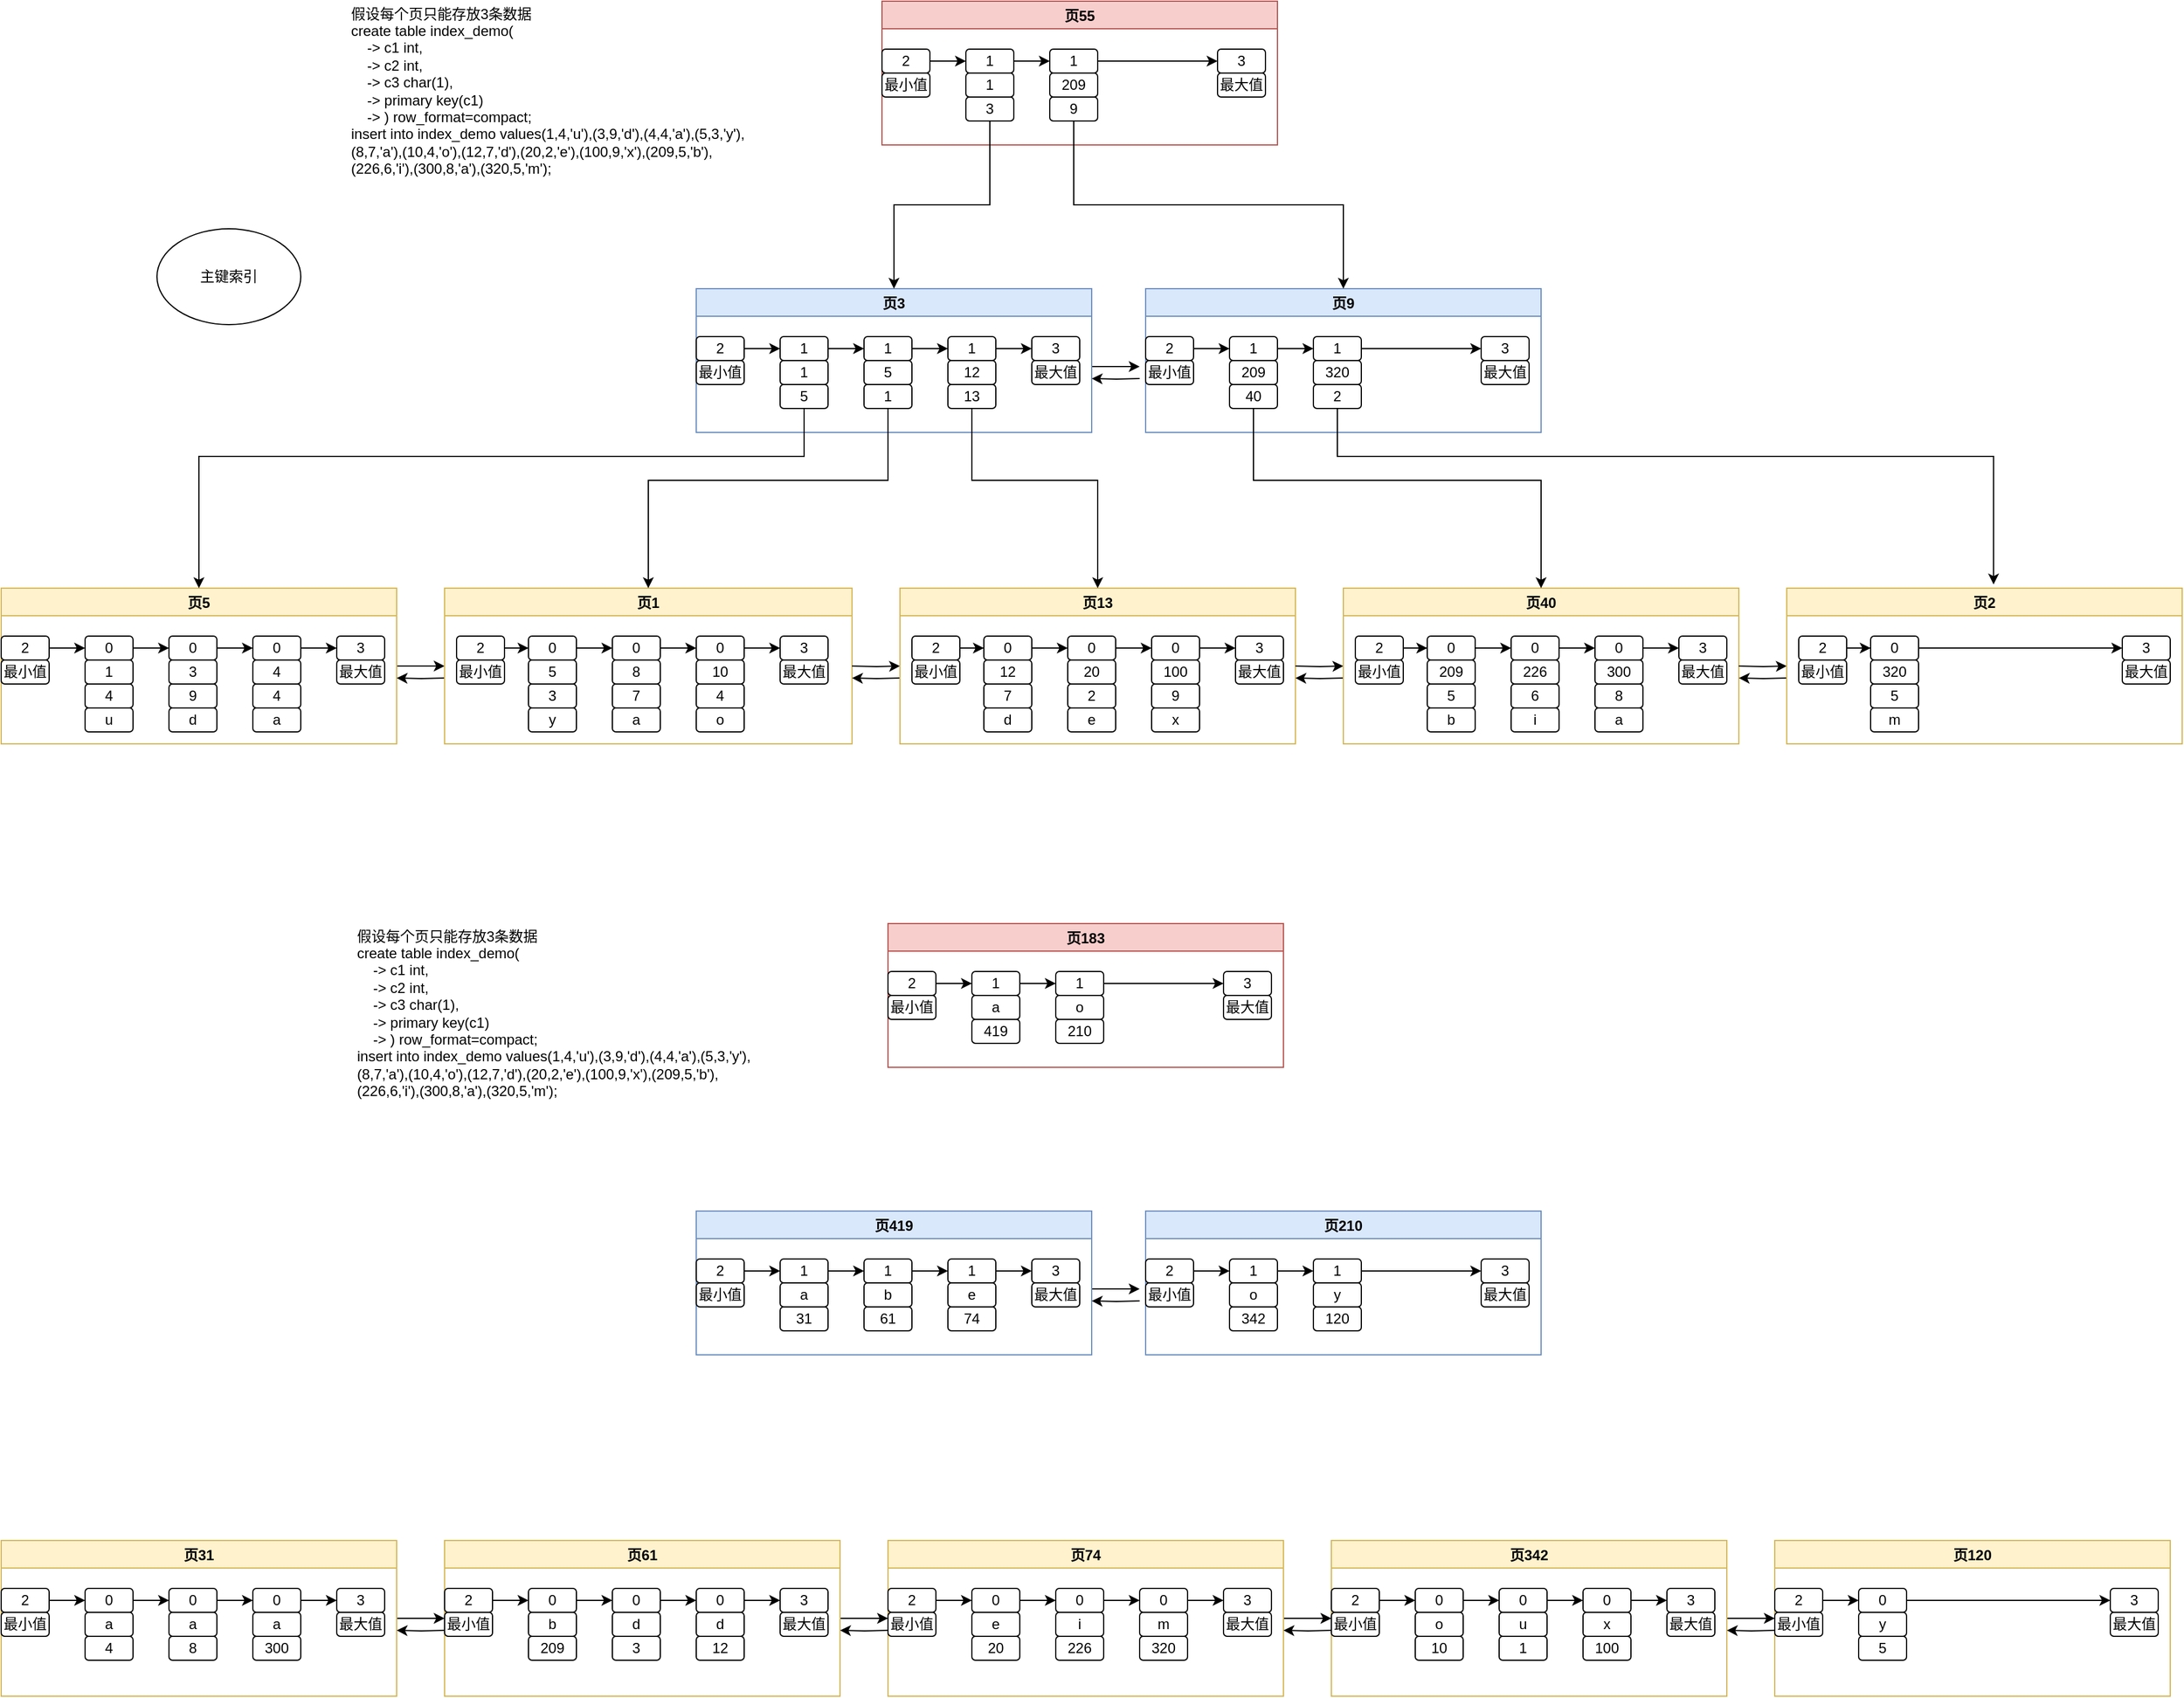 <mxfile version="14.8.3" type="github">
  <diagram id="svJdvNLcBo15ErMTdaBZ" name="Page-1">
    <mxGraphModel dx="1422" dy="1931" grid="1" gridSize="10" guides="1" tooltips="1" connect="1" arrows="1" fold="1" page="1" pageScale="1" pageWidth="827" pageHeight="1169" math="0" shadow="0">
      <root>
        <mxCell id="0" />
        <mxCell id="1" parent="0" />
        <mxCell id="Jw6nkUkV9LGjrNBP8vVU-48" value="" style="edgeStyle=orthogonalEdgeStyle;rounded=0;orthogonalLoop=1;jettySize=auto;html=1;" edge="1" parent="1" source="Jw6nkUkV9LGjrNBP8vVU-1">
          <mxGeometry relative="1" as="geometry">
            <mxPoint x="430" y="195" as="targetPoint" />
          </mxGeometry>
        </mxCell>
        <mxCell id="Jw6nkUkV9LGjrNBP8vVU-1" value="页5" style="swimlane;fillColor=#fff2cc;strokeColor=#d6b656;" vertex="1" parent="1">
          <mxGeometry x="60" y="130" width="330" height="130" as="geometry">
            <mxRectangle x="70" y="200" width="50" height="23" as="alternateBounds" />
          </mxGeometry>
        </mxCell>
        <mxCell id="Jw6nkUkV9LGjrNBP8vVU-4" value="0" style="rounded=1;whiteSpace=wrap;html=1;" vertex="1" parent="Jw6nkUkV9LGjrNBP8vVU-1">
          <mxGeometry x="70" y="40" width="40" height="20" as="geometry" />
        </mxCell>
        <mxCell id="Jw6nkUkV9LGjrNBP8vVU-6" value="4" style="rounded=1;whiteSpace=wrap;html=1;" vertex="1" parent="Jw6nkUkV9LGjrNBP8vVU-1">
          <mxGeometry x="70" y="80" width="40" height="20" as="geometry" />
        </mxCell>
        <mxCell id="Jw6nkUkV9LGjrNBP8vVU-7" value="u" style="rounded=1;whiteSpace=wrap;html=1;" vertex="1" parent="Jw6nkUkV9LGjrNBP8vVU-1">
          <mxGeometry x="70" y="100" width="40" height="20" as="geometry" />
        </mxCell>
        <mxCell id="Jw6nkUkV9LGjrNBP8vVU-23" value="" style="edgeStyle=orthogonalEdgeStyle;rounded=0;orthogonalLoop=1;jettySize=auto;html=1;" edge="1" parent="Jw6nkUkV9LGjrNBP8vVU-1" source="Jw6nkUkV9LGjrNBP8vVU-12" target="Jw6nkUkV9LGjrNBP8vVU-16">
          <mxGeometry relative="1" as="geometry" />
        </mxCell>
        <mxCell id="Jw6nkUkV9LGjrNBP8vVU-12" value="0" style="rounded=1;whiteSpace=wrap;html=1;" vertex="1" parent="Jw6nkUkV9LGjrNBP8vVU-1">
          <mxGeometry x="210" y="40" width="40" height="20" as="geometry" />
        </mxCell>
        <mxCell id="Jw6nkUkV9LGjrNBP8vVU-13" value="4" style="rounded=1;whiteSpace=wrap;html=1;" vertex="1" parent="Jw6nkUkV9LGjrNBP8vVU-1">
          <mxGeometry x="210" y="80" width="40" height="20" as="geometry" />
        </mxCell>
        <mxCell id="Jw6nkUkV9LGjrNBP8vVU-14" value="a" style="rounded=1;whiteSpace=wrap;html=1;" vertex="1" parent="Jw6nkUkV9LGjrNBP8vVU-1">
          <mxGeometry x="210" y="100" width="40" height="20" as="geometry" />
        </mxCell>
        <mxCell id="Jw6nkUkV9LGjrNBP8vVU-15" value="4" style="rounded=1;whiteSpace=wrap;html=1;" vertex="1" parent="Jw6nkUkV9LGjrNBP8vVU-1">
          <mxGeometry x="210" y="60" width="40" height="20" as="geometry" />
        </mxCell>
        <mxCell id="Jw6nkUkV9LGjrNBP8vVU-16" value="3" style="rounded=1;whiteSpace=wrap;html=1;" vertex="1" parent="Jw6nkUkV9LGjrNBP8vVU-1">
          <mxGeometry x="280" y="40" width="40" height="20" as="geometry" />
        </mxCell>
        <mxCell id="Jw6nkUkV9LGjrNBP8vVU-3" value="2" style="rounded=1;whiteSpace=wrap;html=1;" vertex="1" parent="Jw6nkUkV9LGjrNBP8vVU-1">
          <mxGeometry y="40" width="40" height="20" as="geometry" />
        </mxCell>
        <mxCell id="Jw6nkUkV9LGjrNBP8vVU-18" value="" style="edgeStyle=orthogonalEdgeStyle;rounded=0;orthogonalLoop=1;jettySize=auto;html=1;entryX=0;entryY=0.5;entryDx=0;entryDy=0;" edge="1" parent="Jw6nkUkV9LGjrNBP8vVU-1" source="Jw6nkUkV9LGjrNBP8vVU-3" target="Jw6nkUkV9LGjrNBP8vVU-4">
          <mxGeometry relative="1" as="geometry">
            <mxPoint x="60" y="50" as="targetPoint" />
          </mxGeometry>
        </mxCell>
        <mxCell id="Jw6nkUkV9LGjrNBP8vVU-24" value="最小值" style="rounded=1;whiteSpace=wrap;html=1;" vertex="1" parent="Jw6nkUkV9LGjrNBP8vVU-1">
          <mxGeometry y="60" width="40" height="20" as="geometry" />
        </mxCell>
        <mxCell id="Jw6nkUkV9LGjrNBP8vVU-25" value="最大值" style="rounded=1;whiteSpace=wrap;html=1;" vertex="1" parent="Jw6nkUkV9LGjrNBP8vVU-1">
          <mxGeometry x="280" y="60" width="40" height="20" as="geometry" />
        </mxCell>
        <mxCell id="Jw6nkUkV9LGjrNBP8vVU-2" value="假设每个页只能存放3条数据&lt;br&gt;&lt;div&gt;create table index_demo(&lt;/div&gt;&lt;div&gt;&amp;nbsp; &amp;nbsp; -&amp;gt; c1 int,&lt;/div&gt;&lt;div&gt;&amp;nbsp; &amp;nbsp; -&amp;gt; c2 int,&lt;/div&gt;&lt;div&gt;&amp;nbsp; &amp;nbsp; -&amp;gt; c3 char(1),&lt;/div&gt;&lt;div&gt;&amp;nbsp; &amp;nbsp; -&amp;gt; primary key(c1)&lt;/div&gt;&lt;div&gt;&amp;nbsp; &amp;nbsp; -&amp;gt; ) row_format=compact;&lt;/div&gt;&lt;div&gt;insert into index_demo values(1,4,&#39;u&#39;),(3,9,&#39;d&#39;),(4,4,&#39;a&#39;),(5,3,&#39;y&#39;),(8,7,&#39;a&#39;),(10,4,&#39;o&#39;),(12,7,&#39;d&#39;),(20,2,&#39;e&#39;),(100,9,&#39;x&#39;),(209,5,&#39;b&#39;),(226,6,&#39;i&#39;),(300,8,&#39;a&#39;),(320,5,&#39;m&#39;);&lt;br&gt;&lt;/div&gt;" style="text;html=1;strokeColor=none;fillColor=none;align=left;verticalAlign=middle;whiteSpace=wrap;rounded=0;" vertex="1" parent="1">
          <mxGeometry x="350" y="-360" width="350" height="150" as="geometry" />
        </mxCell>
        <mxCell id="Jw6nkUkV9LGjrNBP8vVU-5" value="1" style="rounded=1;whiteSpace=wrap;html=1;" vertex="1" parent="1">
          <mxGeometry x="130" y="190" width="40" height="20" as="geometry" />
        </mxCell>
        <mxCell id="Jw6nkUkV9LGjrNBP8vVU-22" value="" style="edgeStyle=orthogonalEdgeStyle;rounded=0;orthogonalLoop=1;jettySize=auto;html=1;entryX=0;entryY=0.5;entryDx=0;entryDy=0;" edge="1" parent="1" source="Jw6nkUkV9LGjrNBP8vVU-8" target="Jw6nkUkV9LGjrNBP8vVU-12">
          <mxGeometry relative="1" as="geometry" />
        </mxCell>
        <mxCell id="Jw6nkUkV9LGjrNBP8vVU-8" value="0" style="rounded=1;whiteSpace=wrap;html=1;" vertex="1" parent="1">
          <mxGeometry x="200" y="170" width="40" height="20" as="geometry" />
        </mxCell>
        <mxCell id="Jw6nkUkV9LGjrNBP8vVU-9" value="9" style="rounded=1;whiteSpace=wrap;html=1;" vertex="1" parent="1">
          <mxGeometry x="200" y="210" width="40" height="20" as="geometry" />
        </mxCell>
        <mxCell id="Jw6nkUkV9LGjrNBP8vVU-10" value="d" style="rounded=1;whiteSpace=wrap;html=1;" vertex="1" parent="1">
          <mxGeometry x="200" y="230" width="40" height="20" as="geometry" />
        </mxCell>
        <mxCell id="Jw6nkUkV9LGjrNBP8vVU-11" value="3" style="rounded=1;whiteSpace=wrap;html=1;" vertex="1" parent="1">
          <mxGeometry x="200" y="190" width="40" height="20" as="geometry" />
        </mxCell>
        <mxCell id="Jw6nkUkV9LGjrNBP8vVU-21" value="" style="edgeStyle=orthogonalEdgeStyle;rounded=0;orthogonalLoop=1;jettySize=auto;html=1;" edge="1" parent="1" source="Jw6nkUkV9LGjrNBP8vVU-4">
          <mxGeometry relative="1" as="geometry">
            <mxPoint x="200" y="180" as="targetPoint" />
            <Array as="points">
              <mxPoint x="200" y="180" />
            </Array>
          </mxGeometry>
        </mxCell>
        <mxCell id="Jw6nkUkV9LGjrNBP8vVU-49" value="" style="edgeStyle=orthogonalEdgeStyle;rounded=0;orthogonalLoop=1;jettySize=auto;html=1;" edge="1" parent="1">
          <mxGeometry relative="1" as="geometry">
            <mxPoint x="430" y="205" as="sourcePoint" />
            <mxPoint x="390" y="205" as="targetPoint" />
          </mxGeometry>
        </mxCell>
        <mxCell id="Jw6nkUkV9LGjrNBP8vVU-26" value="页1" style="swimlane;fillColor=#fff2cc;strokeColor=#d6b656;" vertex="1" parent="1">
          <mxGeometry x="430" y="130" width="340" height="130" as="geometry">
            <mxRectangle x="70" y="200" width="50" height="23" as="alternateBounds" />
          </mxGeometry>
        </mxCell>
        <mxCell id="Jw6nkUkV9LGjrNBP8vVU-27" value="0" style="rounded=1;whiteSpace=wrap;html=1;" vertex="1" parent="Jw6nkUkV9LGjrNBP8vVU-26">
          <mxGeometry x="70" y="40" width="40" height="20" as="geometry" />
        </mxCell>
        <mxCell id="Jw6nkUkV9LGjrNBP8vVU-28" value="3" style="rounded=1;whiteSpace=wrap;html=1;" vertex="1" parent="Jw6nkUkV9LGjrNBP8vVU-26">
          <mxGeometry x="70" y="80" width="40" height="20" as="geometry" />
        </mxCell>
        <mxCell id="Jw6nkUkV9LGjrNBP8vVU-29" value="y" style="rounded=1;whiteSpace=wrap;html=1;" vertex="1" parent="Jw6nkUkV9LGjrNBP8vVU-26">
          <mxGeometry x="70" y="100" width="40" height="20" as="geometry" />
        </mxCell>
        <mxCell id="Jw6nkUkV9LGjrNBP8vVU-30" value="" style="edgeStyle=orthogonalEdgeStyle;rounded=0;orthogonalLoop=1;jettySize=auto;html=1;" edge="1" parent="Jw6nkUkV9LGjrNBP8vVU-26" source="Jw6nkUkV9LGjrNBP8vVU-31" target="Jw6nkUkV9LGjrNBP8vVU-35">
          <mxGeometry relative="1" as="geometry" />
        </mxCell>
        <mxCell id="Jw6nkUkV9LGjrNBP8vVU-31" value="0" style="rounded=1;whiteSpace=wrap;html=1;" vertex="1" parent="Jw6nkUkV9LGjrNBP8vVU-26">
          <mxGeometry x="210" y="40" width="40" height="20" as="geometry" />
        </mxCell>
        <mxCell id="Jw6nkUkV9LGjrNBP8vVU-32" value="4" style="rounded=1;whiteSpace=wrap;html=1;" vertex="1" parent="Jw6nkUkV9LGjrNBP8vVU-26">
          <mxGeometry x="210" y="80" width="40" height="20" as="geometry" />
        </mxCell>
        <mxCell id="Jw6nkUkV9LGjrNBP8vVU-33" value="o" style="rounded=1;whiteSpace=wrap;html=1;" vertex="1" parent="Jw6nkUkV9LGjrNBP8vVU-26">
          <mxGeometry x="210" y="100" width="40" height="20" as="geometry" />
        </mxCell>
        <mxCell id="Jw6nkUkV9LGjrNBP8vVU-34" value="10" style="rounded=1;whiteSpace=wrap;html=1;" vertex="1" parent="Jw6nkUkV9LGjrNBP8vVU-26">
          <mxGeometry x="210" y="60" width="40" height="20" as="geometry" />
        </mxCell>
        <mxCell id="Jw6nkUkV9LGjrNBP8vVU-35" value="3" style="rounded=1;whiteSpace=wrap;html=1;" vertex="1" parent="Jw6nkUkV9LGjrNBP8vVU-26">
          <mxGeometry x="280" y="40" width="40" height="20" as="geometry" />
        </mxCell>
        <mxCell id="Jw6nkUkV9LGjrNBP8vVU-36" value="2" style="rounded=1;whiteSpace=wrap;html=1;" vertex="1" parent="Jw6nkUkV9LGjrNBP8vVU-26">
          <mxGeometry x="10" y="40" width="40" height="20" as="geometry" />
        </mxCell>
        <mxCell id="Jw6nkUkV9LGjrNBP8vVU-37" value="" style="edgeStyle=orthogonalEdgeStyle;rounded=0;orthogonalLoop=1;jettySize=auto;html=1;entryX=0;entryY=0.5;entryDx=0;entryDy=0;" edge="1" parent="Jw6nkUkV9LGjrNBP8vVU-26" source="Jw6nkUkV9LGjrNBP8vVU-36" target="Jw6nkUkV9LGjrNBP8vVU-27">
          <mxGeometry relative="1" as="geometry">
            <mxPoint x="60" y="50" as="targetPoint" />
          </mxGeometry>
        </mxCell>
        <mxCell id="Jw6nkUkV9LGjrNBP8vVU-38" value="最小值" style="rounded=1;whiteSpace=wrap;html=1;" vertex="1" parent="Jw6nkUkV9LGjrNBP8vVU-26">
          <mxGeometry x="10" y="60" width="40" height="20" as="geometry" />
        </mxCell>
        <mxCell id="Jw6nkUkV9LGjrNBP8vVU-39" value="最大值" style="rounded=1;whiteSpace=wrap;html=1;" vertex="1" parent="Jw6nkUkV9LGjrNBP8vVU-26">
          <mxGeometry x="280" y="60" width="40" height="20" as="geometry" />
        </mxCell>
        <mxCell id="Jw6nkUkV9LGjrNBP8vVU-40" value="5" style="rounded=1;whiteSpace=wrap;html=1;" vertex="1" parent="1">
          <mxGeometry x="500" y="190" width="40" height="20" as="geometry" />
        </mxCell>
        <mxCell id="Jw6nkUkV9LGjrNBP8vVU-41" value="" style="edgeStyle=orthogonalEdgeStyle;rounded=0;orthogonalLoop=1;jettySize=auto;html=1;entryX=0;entryY=0.5;entryDx=0;entryDy=0;" edge="1" parent="1" source="Jw6nkUkV9LGjrNBP8vVU-42" target="Jw6nkUkV9LGjrNBP8vVU-31">
          <mxGeometry relative="1" as="geometry" />
        </mxCell>
        <mxCell id="Jw6nkUkV9LGjrNBP8vVU-42" value="0" style="rounded=1;whiteSpace=wrap;html=1;" vertex="1" parent="1">
          <mxGeometry x="570" y="170" width="40" height="20" as="geometry" />
        </mxCell>
        <mxCell id="Jw6nkUkV9LGjrNBP8vVU-43" value="7" style="rounded=1;whiteSpace=wrap;html=1;" vertex="1" parent="1">
          <mxGeometry x="570" y="210" width="40" height="20" as="geometry" />
        </mxCell>
        <mxCell id="Jw6nkUkV9LGjrNBP8vVU-44" value="a" style="rounded=1;whiteSpace=wrap;html=1;" vertex="1" parent="1">
          <mxGeometry x="570" y="230" width="40" height="20" as="geometry" />
        </mxCell>
        <mxCell id="Jw6nkUkV9LGjrNBP8vVU-45" value="8" style="rounded=1;whiteSpace=wrap;html=1;" vertex="1" parent="1">
          <mxGeometry x="570" y="190" width="40" height="20" as="geometry" />
        </mxCell>
        <mxCell id="Jw6nkUkV9LGjrNBP8vVU-46" value="" style="edgeStyle=orthogonalEdgeStyle;rounded=0;orthogonalLoop=1;jettySize=auto;html=1;" edge="1" parent="1" source="Jw6nkUkV9LGjrNBP8vVU-27">
          <mxGeometry relative="1" as="geometry">
            <mxPoint x="570" y="180" as="targetPoint" />
            <Array as="points">
              <mxPoint x="570" y="180" />
            </Array>
          </mxGeometry>
        </mxCell>
        <mxCell id="Jw6nkUkV9LGjrNBP8vVU-51" value="" style="edgeStyle=orthogonalEdgeStyle;rounded=0;orthogonalLoop=1;jettySize=auto;html=1;" edge="1" parent="1">
          <mxGeometry relative="1" as="geometry">
            <mxPoint x="770" y="195" as="sourcePoint" />
            <mxPoint x="810" y="195" as="targetPoint" />
          </mxGeometry>
        </mxCell>
        <mxCell id="Jw6nkUkV9LGjrNBP8vVU-52" value="" style="edgeStyle=orthogonalEdgeStyle;rounded=0;orthogonalLoop=1;jettySize=auto;html=1;" edge="1" parent="1">
          <mxGeometry relative="1" as="geometry">
            <mxPoint x="810" y="205" as="sourcePoint" />
            <mxPoint x="770" y="205" as="targetPoint" />
          </mxGeometry>
        </mxCell>
        <mxCell id="Jw6nkUkV9LGjrNBP8vVU-53" value="页13" style="swimlane;fillColor=#fff2cc;strokeColor=#d6b656;" vertex="1" parent="1">
          <mxGeometry x="810" y="130" width="330" height="130" as="geometry">
            <mxRectangle x="70" y="200" width="50" height="23" as="alternateBounds" />
          </mxGeometry>
        </mxCell>
        <mxCell id="Jw6nkUkV9LGjrNBP8vVU-54" value="0" style="rounded=1;whiteSpace=wrap;html=1;" vertex="1" parent="Jw6nkUkV9LGjrNBP8vVU-53">
          <mxGeometry x="70" y="40" width="40" height="20" as="geometry" />
        </mxCell>
        <mxCell id="Jw6nkUkV9LGjrNBP8vVU-55" value="7" style="rounded=1;whiteSpace=wrap;html=1;" vertex="1" parent="Jw6nkUkV9LGjrNBP8vVU-53">
          <mxGeometry x="70" y="80" width="40" height="20" as="geometry" />
        </mxCell>
        <mxCell id="Jw6nkUkV9LGjrNBP8vVU-56" value="d" style="rounded=1;whiteSpace=wrap;html=1;" vertex="1" parent="Jw6nkUkV9LGjrNBP8vVU-53">
          <mxGeometry x="70" y="100" width="40" height="20" as="geometry" />
        </mxCell>
        <mxCell id="Jw6nkUkV9LGjrNBP8vVU-57" value="" style="edgeStyle=orthogonalEdgeStyle;rounded=0;orthogonalLoop=1;jettySize=auto;html=1;" edge="1" parent="Jw6nkUkV9LGjrNBP8vVU-53" source="Jw6nkUkV9LGjrNBP8vVU-58" target="Jw6nkUkV9LGjrNBP8vVU-62">
          <mxGeometry relative="1" as="geometry" />
        </mxCell>
        <mxCell id="Jw6nkUkV9LGjrNBP8vVU-58" value="0" style="rounded=1;whiteSpace=wrap;html=1;" vertex="1" parent="Jw6nkUkV9LGjrNBP8vVU-53">
          <mxGeometry x="210" y="40" width="40" height="20" as="geometry" />
        </mxCell>
        <mxCell id="Jw6nkUkV9LGjrNBP8vVU-59" value="9" style="rounded=1;whiteSpace=wrap;html=1;" vertex="1" parent="Jw6nkUkV9LGjrNBP8vVU-53">
          <mxGeometry x="210" y="80" width="40" height="20" as="geometry" />
        </mxCell>
        <mxCell id="Jw6nkUkV9LGjrNBP8vVU-60" value="x" style="rounded=1;whiteSpace=wrap;html=1;" vertex="1" parent="Jw6nkUkV9LGjrNBP8vVU-53">
          <mxGeometry x="210" y="100" width="40" height="20" as="geometry" />
        </mxCell>
        <mxCell id="Jw6nkUkV9LGjrNBP8vVU-61" value="100" style="rounded=1;whiteSpace=wrap;html=1;" vertex="1" parent="Jw6nkUkV9LGjrNBP8vVU-53">
          <mxGeometry x="210" y="60" width="40" height="20" as="geometry" />
        </mxCell>
        <mxCell id="Jw6nkUkV9LGjrNBP8vVU-62" value="3" style="rounded=1;whiteSpace=wrap;html=1;" vertex="1" parent="Jw6nkUkV9LGjrNBP8vVU-53">
          <mxGeometry x="280" y="40" width="40" height="20" as="geometry" />
        </mxCell>
        <mxCell id="Jw6nkUkV9LGjrNBP8vVU-63" value="2" style="rounded=1;whiteSpace=wrap;html=1;" vertex="1" parent="Jw6nkUkV9LGjrNBP8vVU-53">
          <mxGeometry x="10" y="40" width="40" height="20" as="geometry" />
        </mxCell>
        <mxCell id="Jw6nkUkV9LGjrNBP8vVU-64" value="" style="edgeStyle=orthogonalEdgeStyle;rounded=0;orthogonalLoop=1;jettySize=auto;html=1;entryX=0;entryY=0.5;entryDx=0;entryDy=0;" edge="1" parent="Jw6nkUkV9LGjrNBP8vVU-53" source="Jw6nkUkV9LGjrNBP8vVU-63" target="Jw6nkUkV9LGjrNBP8vVU-54">
          <mxGeometry relative="1" as="geometry">
            <mxPoint x="60" y="50" as="targetPoint" />
          </mxGeometry>
        </mxCell>
        <mxCell id="Jw6nkUkV9LGjrNBP8vVU-65" value="最小值" style="rounded=1;whiteSpace=wrap;html=1;" vertex="1" parent="Jw6nkUkV9LGjrNBP8vVU-53">
          <mxGeometry x="10" y="60" width="40" height="20" as="geometry" />
        </mxCell>
        <mxCell id="Jw6nkUkV9LGjrNBP8vVU-66" value="最大值" style="rounded=1;whiteSpace=wrap;html=1;" vertex="1" parent="Jw6nkUkV9LGjrNBP8vVU-53">
          <mxGeometry x="280" y="60" width="40" height="20" as="geometry" />
        </mxCell>
        <mxCell id="Jw6nkUkV9LGjrNBP8vVU-67" value="12" style="rounded=1;whiteSpace=wrap;html=1;" vertex="1" parent="1">
          <mxGeometry x="880" y="190" width="40" height="20" as="geometry" />
        </mxCell>
        <mxCell id="Jw6nkUkV9LGjrNBP8vVU-68" value="" style="edgeStyle=orthogonalEdgeStyle;rounded=0;orthogonalLoop=1;jettySize=auto;html=1;entryX=0;entryY=0.5;entryDx=0;entryDy=0;" edge="1" parent="1" source="Jw6nkUkV9LGjrNBP8vVU-69" target="Jw6nkUkV9LGjrNBP8vVU-58">
          <mxGeometry relative="1" as="geometry" />
        </mxCell>
        <mxCell id="Jw6nkUkV9LGjrNBP8vVU-69" value="0" style="rounded=1;whiteSpace=wrap;html=1;" vertex="1" parent="1">
          <mxGeometry x="950" y="170" width="40" height="20" as="geometry" />
        </mxCell>
        <mxCell id="Jw6nkUkV9LGjrNBP8vVU-70" value="2" style="rounded=1;whiteSpace=wrap;html=1;" vertex="1" parent="1">
          <mxGeometry x="950" y="210" width="40" height="20" as="geometry" />
        </mxCell>
        <mxCell id="Jw6nkUkV9LGjrNBP8vVU-71" value="e" style="rounded=1;whiteSpace=wrap;html=1;" vertex="1" parent="1">
          <mxGeometry x="950" y="230" width="40" height="20" as="geometry" />
        </mxCell>
        <mxCell id="Jw6nkUkV9LGjrNBP8vVU-72" value="20" style="rounded=1;whiteSpace=wrap;html=1;" vertex="1" parent="1">
          <mxGeometry x="950" y="190" width="40" height="20" as="geometry" />
        </mxCell>
        <mxCell id="Jw6nkUkV9LGjrNBP8vVU-73" value="" style="edgeStyle=orthogonalEdgeStyle;rounded=0;orthogonalLoop=1;jettySize=auto;html=1;" edge="1" parent="1" source="Jw6nkUkV9LGjrNBP8vVU-54">
          <mxGeometry relative="1" as="geometry">
            <mxPoint x="950" y="180" as="targetPoint" />
            <Array as="points">
              <mxPoint x="950" y="180" />
            </Array>
          </mxGeometry>
        </mxCell>
        <mxCell id="Jw6nkUkV9LGjrNBP8vVU-74" value="" style="edgeStyle=orthogonalEdgeStyle;rounded=0;orthogonalLoop=1;jettySize=auto;html=1;" edge="1" parent="1">
          <mxGeometry relative="1" as="geometry">
            <mxPoint x="1140" y="195" as="sourcePoint" />
            <mxPoint x="1180" y="195" as="targetPoint" />
          </mxGeometry>
        </mxCell>
        <mxCell id="Jw6nkUkV9LGjrNBP8vVU-75" value="" style="edgeStyle=orthogonalEdgeStyle;rounded=0;orthogonalLoop=1;jettySize=auto;html=1;" edge="1" parent="1">
          <mxGeometry relative="1" as="geometry">
            <mxPoint x="1180" y="205" as="sourcePoint" />
            <mxPoint x="1140" y="205" as="targetPoint" />
          </mxGeometry>
        </mxCell>
        <mxCell id="Jw6nkUkV9LGjrNBP8vVU-76" value="页40" style="swimlane;fillColor=#fff2cc;strokeColor=#d6b656;" vertex="1" parent="1">
          <mxGeometry x="1180" y="130" width="330" height="130" as="geometry">
            <mxRectangle x="70" y="200" width="50" height="23" as="alternateBounds" />
          </mxGeometry>
        </mxCell>
        <mxCell id="Jw6nkUkV9LGjrNBP8vVU-77" value="0" style="rounded=1;whiteSpace=wrap;html=1;" vertex="1" parent="Jw6nkUkV9LGjrNBP8vVU-76">
          <mxGeometry x="70" y="40" width="40" height="20" as="geometry" />
        </mxCell>
        <mxCell id="Jw6nkUkV9LGjrNBP8vVU-78" value="5" style="rounded=1;whiteSpace=wrap;html=1;" vertex="1" parent="Jw6nkUkV9LGjrNBP8vVU-76">
          <mxGeometry x="70" y="80" width="40" height="20" as="geometry" />
        </mxCell>
        <mxCell id="Jw6nkUkV9LGjrNBP8vVU-79" value="b" style="rounded=1;whiteSpace=wrap;html=1;" vertex="1" parent="Jw6nkUkV9LGjrNBP8vVU-76">
          <mxGeometry x="70" y="100" width="40" height="20" as="geometry" />
        </mxCell>
        <mxCell id="Jw6nkUkV9LGjrNBP8vVU-80" value="" style="edgeStyle=orthogonalEdgeStyle;rounded=0;orthogonalLoop=1;jettySize=auto;html=1;" edge="1" parent="Jw6nkUkV9LGjrNBP8vVU-76" source="Jw6nkUkV9LGjrNBP8vVU-81" target="Jw6nkUkV9LGjrNBP8vVU-85">
          <mxGeometry relative="1" as="geometry" />
        </mxCell>
        <mxCell id="Jw6nkUkV9LGjrNBP8vVU-81" value="0" style="rounded=1;whiteSpace=wrap;html=1;" vertex="1" parent="Jw6nkUkV9LGjrNBP8vVU-76">
          <mxGeometry x="210" y="40" width="40" height="20" as="geometry" />
        </mxCell>
        <mxCell id="Jw6nkUkV9LGjrNBP8vVU-82" value="8" style="rounded=1;whiteSpace=wrap;html=1;" vertex="1" parent="Jw6nkUkV9LGjrNBP8vVU-76">
          <mxGeometry x="210" y="80" width="40" height="20" as="geometry" />
        </mxCell>
        <mxCell id="Jw6nkUkV9LGjrNBP8vVU-83" value="a" style="rounded=1;whiteSpace=wrap;html=1;" vertex="1" parent="Jw6nkUkV9LGjrNBP8vVU-76">
          <mxGeometry x="210" y="100" width="40" height="20" as="geometry" />
        </mxCell>
        <mxCell id="Jw6nkUkV9LGjrNBP8vVU-84" value="300" style="rounded=1;whiteSpace=wrap;html=1;" vertex="1" parent="Jw6nkUkV9LGjrNBP8vVU-76">
          <mxGeometry x="210" y="60" width="40" height="20" as="geometry" />
        </mxCell>
        <mxCell id="Jw6nkUkV9LGjrNBP8vVU-85" value="3" style="rounded=1;whiteSpace=wrap;html=1;" vertex="1" parent="Jw6nkUkV9LGjrNBP8vVU-76">
          <mxGeometry x="280" y="40" width="40" height="20" as="geometry" />
        </mxCell>
        <mxCell id="Jw6nkUkV9LGjrNBP8vVU-86" value="2" style="rounded=1;whiteSpace=wrap;html=1;" vertex="1" parent="Jw6nkUkV9LGjrNBP8vVU-76">
          <mxGeometry x="10" y="40" width="40" height="20" as="geometry" />
        </mxCell>
        <mxCell id="Jw6nkUkV9LGjrNBP8vVU-87" value="" style="edgeStyle=orthogonalEdgeStyle;rounded=0;orthogonalLoop=1;jettySize=auto;html=1;entryX=0;entryY=0.5;entryDx=0;entryDy=0;" edge="1" parent="Jw6nkUkV9LGjrNBP8vVU-76" source="Jw6nkUkV9LGjrNBP8vVU-86" target="Jw6nkUkV9LGjrNBP8vVU-77">
          <mxGeometry relative="1" as="geometry">
            <mxPoint x="60" y="50" as="targetPoint" />
          </mxGeometry>
        </mxCell>
        <mxCell id="Jw6nkUkV9LGjrNBP8vVU-88" value="最小值" style="rounded=1;whiteSpace=wrap;html=1;" vertex="1" parent="Jw6nkUkV9LGjrNBP8vVU-76">
          <mxGeometry x="10" y="60" width="40" height="20" as="geometry" />
        </mxCell>
        <mxCell id="Jw6nkUkV9LGjrNBP8vVU-89" value="最大值" style="rounded=1;whiteSpace=wrap;html=1;" vertex="1" parent="Jw6nkUkV9LGjrNBP8vVU-76">
          <mxGeometry x="280" y="60" width="40" height="20" as="geometry" />
        </mxCell>
        <mxCell id="Jw6nkUkV9LGjrNBP8vVU-90" value="209" style="rounded=1;whiteSpace=wrap;html=1;" vertex="1" parent="1">
          <mxGeometry x="1250" y="190" width="40" height="20" as="geometry" />
        </mxCell>
        <mxCell id="Jw6nkUkV9LGjrNBP8vVU-91" value="" style="edgeStyle=orthogonalEdgeStyle;rounded=0;orthogonalLoop=1;jettySize=auto;html=1;entryX=0;entryY=0.5;entryDx=0;entryDy=0;" edge="1" parent="1" source="Jw6nkUkV9LGjrNBP8vVU-92" target="Jw6nkUkV9LGjrNBP8vVU-81">
          <mxGeometry relative="1" as="geometry" />
        </mxCell>
        <mxCell id="Jw6nkUkV9LGjrNBP8vVU-92" value="0" style="rounded=1;whiteSpace=wrap;html=1;" vertex="1" parent="1">
          <mxGeometry x="1320" y="170" width="40" height="20" as="geometry" />
        </mxCell>
        <mxCell id="Jw6nkUkV9LGjrNBP8vVU-93" value="6" style="rounded=1;whiteSpace=wrap;html=1;" vertex="1" parent="1">
          <mxGeometry x="1320" y="210" width="40" height="20" as="geometry" />
        </mxCell>
        <mxCell id="Jw6nkUkV9LGjrNBP8vVU-94" value="i" style="rounded=1;whiteSpace=wrap;html=1;" vertex="1" parent="1">
          <mxGeometry x="1320" y="230" width="40" height="20" as="geometry" />
        </mxCell>
        <mxCell id="Jw6nkUkV9LGjrNBP8vVU-95" value="226" style="rounded=1;whiteSpace=wrap;html=1;" vertex="1" parent="1">
          <mxGeometry x="1320" y="190" width="40" height="20" as="geometry" />
        </mxCell>
        <mxCell id="Jw6nkUkV9LGjrNBP8vVU-96" value="" style="edgeStyle=orthogonalEdgeStyle;rounded=0;orthogonalLoop=1;jettySize=auto;html=1;" edge="1" parent="1" source="Jw6nkUkV9LGjrNBP8vVU-77">
          <mxGeometry relative="1" as="geometry">
            <mxPoint x="1320" y="180" as="targetPoint" />
            <Array as="points">
              <mxPoint x="1320" y="180" />
            </Array>
          </mxGeometry>
        </mxCell>
        <mxCell id="Jw6nkUkV9LGjrNBP8vVU-97" value="" style="edgeStyle=orthogonalEdgeStyle;rounded=0;orthogonalLoop=1;jettySize=auto;html=1;" edge="1" parent="1">
          <mxGeometry relative="1" as="geometry">
            <mxPoint x="1510.0" y="195" as="sourcePoint" />
            <mxPoint x="1550.0" y="195" as="targetPoint" />
          </mxGeometry>
        </mxCell>
        <mxCell id="Jw6nkUkV9LGjrNBP8vVU-98" value="" style="edgeStyle=orthogonalEdgeStyle;rounded=0;orthogonalLoop=1;jettySize=auto;html=1;" edge="1" parent="1">
          <mxGeometry relative="1" as="geometry">
            <mxPoint x="1550.0" y="205" as="sourcePoint" />
            <mxPoint x="1510.0" y="205" as="targetPoint" />
          </mxGeometry>
        </mxCell>
        <mxCell id="Jw6nkUkV9LGjrNBP8vVU-99" value="页2" style="swimlane;fillColor=#fff2cc;strokeColor=#d6b656;startSize=23;" vertex="1" parent="1">
          <mxGeometry x="1550" y="130" width="330" height="130" as="geometry">
            <mxRectangle x="70" y="200" width="50" height="23" as="alternateBounds" />
          </mxGeometry>
        </mxCell>
        <mxCell id="Jw6nkUkV9LGjrNBP8vVU-100" value="0" style="rounded=1;whiteSpace=wrap;html=1;" vertex="1" parent="Jw6nkUkV9LGjrNBP8vVU-99">
          <mxGeometry x="70" y="40" width="40" height="20" as="geometry" />
        </mxCell>
        <mxCell id="Jw6nkUkV9LGjrNBP8vVU-101" value="5" style="rounded=1;whiteSpace=wrap;html=1;" vertex="1" parent="Jw6nkUkV9LGjrNBP8vVU-99">
          <mxGeometry x="70" y="80" width="40" height="20" as="geometry" />
        </mxCell>
        <mxCell id="Jw6nkUkV9LGjrNBP8vVU-102" value="m" style="rounded=1;whiteSpace=wrap;html=1;" vertex="1" parent="Jw6nkUkV9LGjrNBP8vVU-99">
          <mxGeometry x="70" y="100" width="40" height="20" as="geometry" />
        </mxCell>
        <mxCell id="Jw6nkUkV9LGjrNBP8vVU-108" value="3" style="rounded=1;whiteSpace=wrap;html=1;" vertex="1" parent="Jw6nkUkV9LGjrNBP8vVU-99">
          <mxGeometry x="280" y="40" width="40" height="20" as="geometry" />
        </mxCell>
        <mxCell id="Jw6nkUkV9LGjrNBP8vVU-109" value="2" style="rounded=1;whiteSpace=wrap;html=1;" vertex="1" parent="Jw6nkUkV9LGjrNBP8vVU-99">
          <mxGeometry x="10" y="40" width="40" height="20" as="geometry" />
        </mxCell>
        <mxCell id="Jw6nkUkV9LGjrNBP8vVU-110" value="" style="edgeStyle=orthogonalEdgeStyle;rounded=0;orthogonalLoop=1;jettySize=auto;html=1;entryX=0;entryY=0.5;entryDx=0;entryDy=0;" edge="1" parent="Jw6nkUkV9LGjrNBP8vVU-99" source="Jw6nkUkV9LGjrNBP8vVU-109" target="Jw6nkUkV9LGjrNBP8vVU-100">
          <mxGeometry relative="1" as="geometry">
            <mxPoint x="60" y="50" as="targetPoint" />
          </mxGeometry>
        </mxCell>
        <mxCell id="Jw6nkUkV9LGjrNBP8vVU-111" value="最小值" style="rounded=1;whiteSpace=wrap;html=1;" vertex="1" parent="Jw6nkUkV9LGjrNBP8vVU-99">
          <mxGeometry x="10" y="60" width="40" height="20" as="geometry" />
        </mxCell>
        <mxCell id="Jw6nkUkV9LGjrNBP8vVU-112" value="最大值" style="rounded=1;whiteSpace=wrap;html=1;" vertex="1" parent="Jw6nkUkV9LGjrNBP8vVU-99">
          <mxGeometry x="280" y="60" width="40" height="20" as="geometry" />
        </mxCell>
        <mxCell id="Jw6nkUkV9LGjrNBP8vVU-119" value="" style="edgeStyle=orthogonalEdgeStyle;rounded=0;orthogonalLoop=1;jettySize=auto;html=1;entryX=0;entryY=0.5;entryDx=0;entryDy=0;" edge="1" parent="Jw6nkUkV9LGjrNBP8vVU-99" source="Jw6nkUkV9LGjrNBP8vVU-100" target="Jw6nkUkV9LGjrNBP8vVU-108">
          <mxGeometry relative="1" as="geometry">
            <mxPoint x="140.0" y="50" as="targetPoint" />
            <Array as="points" />
          </mxGeometry>
        </mxCell>
        <mxCell id="Jw6nkUkV9LGjrNBP8vVU-113" value="320" style="rounded=1;whiteSpace=wrap;html=1;" vertex="1" parent="1">
          <mxGeometry x="1620" y="190" width="40" height="20" as="geometry" />
        </mxCell>
        <mxCell id="Jw6nkUkV9LGjrNBP8vVU-120" value="" style="edgeStyle=orthogonalEdgeStyle;rounded=0;orthogonalLoop=1;jettySize=auto;html=1;" edge="1" parent="1" source="Jw6nkUkV9LGjrNBP8vVU-121">
          <mxGeometry relative="1" as="geometry">
            <mxPoint x="1010" y="-55" as="targetPoint" />
            <Array as="points">
              <mxPoint x="980" y="-55" />
              <mxPoint x="980" y="-55" />
            </Array>
          </mxGeometry>
        </mxCell>
        <mxCell id="Jw6nkUkV9LGjrNBP8vVU-121" value="页3" style="swimlane;fillColor=#dae8fc;strokeColor=#6c8ebf;" vertex="1" parent="1">
          <mxGeometry x="640" y="-120" width="330" height="120" as="geometry">
            <mxRectangle x="70" y="200" width="50" height="23" as="alternateBounds" />
          </mxGeometry>
        </mxCell>
        <mxCell id="Jw6nkUkV9LGjrNBP8vVU-122" value="1" style="rounded=1;whiteSpace=wrap;html=1;" vertex="1" parent="Jw6nkUkV9LGjrNBP8vVU-121">
          <mxGeometry x="70" y="40" width="40" height="20" as="geometry" />
        </mxCell>
        <mxCell id="Jw6nkUkV9LGjrNBP8vVU-123" value="5" style="rounded=1;whiteSpace=wrap;html=1;" vertex="1" parent="Jw6nkUkV9LGjrNBP8vVU-121">
          <mxGeometry x="70" y="80" width="40" height="20" as="geometry" />
        </mxCell>
        <mxCell id="Jw6nkUkV9LGjrNBP8vVU-125" value="" style="edgeStyle=orthogonalEdgeStyle;rounded=0;orthogonalLoop=1;jettySize=auto;html=1;" edge="1" parent="Jw6nkUkV9LGjrNBP8vVU-121" source="Jw6nkUkV9LGjrNBP8vVU-126" target="Jw6nkUkV9LGjrNBP8vVU-130">
          <mxGeometry relative="1" as="geometry" />
        </mxCell>
        <mxCell id="Jw6nkUkV9LGjrNBP8vVU-126" value="1" style="rounded=1;whiteSpace=wrap;html=1;" vertex="1" parent="Jw6nkUkV9LGjrNBP8vVU-121">
          <mxGeometry x="210" y="40" width="40" height="20" as="geometry" />
        </mxCell>
        <mxCell id="Jw6nkUkV9LGjrNBP8vVU-127" value="13" style="rounded=1;whiteSpace=wrap;html=1;" vertex="1" parent="Jw6nkUkV9LGjrNBP8vVU-121">
          <mxGeometry x="210" y="80" width="40" height="20" as="geometry" />
        </mxCell>
        <mxCell id="Jw6nkUkV9LGjrNBP8vVU-129" value="12" style="rounded=1;whiteSpace=wrap;html=1;" vertex="1" parent="Jw6nkUkV9LGjrNBP8vVU-121">
          <mxGeometry x="210" y="60" width="40" height="20" as="geometry" />
        </mxCell>
        <mxCell id="Jw6nkUkV9LGjrNBP8vVU-130" value="3" style="rounded=1;whiteSpace=wrap;html=1;" vertex="1" parent="Jw6nkUkV9LGjrNBP8vVU-121">
          <mxGeometry x="280" y="40" width="40" height="20" as="geometry" />
        </mxCell>
        <mxCell id="Jw6nkUkV9LGjrNBP8vVU-131" value="2" style="rounded=1;whiteSpace=wrap;html=1;" vertex="1" parent="Jw6nkUkV9LGjrNBP8vVU-121">
          <mxGeometry y="40" width="40" height="20" as="geometry" />
        </mxCell>
        <mxCell id="Jw6nkUkV9LGjrNBP8vVU-132" value="" style="edgeStyle=orthogonalEdgeStyle;rounded=0;orthogonalLoop=1;jettySize=auto;html=1;entryX=0;entryY=0.5;entryDx=0;entryDy=0;" edge="1" parent="Jw6nkUkV9LGjrNBP8vVU-121" source="Jw6nkUkV9LGjrNBP8vVU-131" target="Jw6nkUkV9LGjrNBP8vVU-122">
          <mxGeometry relative="1" as="geometry">
            <mxPoint x="60" y="50" as="targetPoint" />
          </mxGeometry>
        </mxCell>
        <mxCell id="Jw6nkUkV9LGjrNBP8vVU-133" value="最小值" style="rounded=1;whiteSpace=wrap;html=1;" vertex="1" parent="Jw6nkUkV9LGjrNBP8vVU-121">
          <mxGeometry y="60" width="40" height="20" as="geometry" />
        </mxCell>
        <mxCell id="Jw6nkUkV9LGjrNBP8vVU-134" value="最大值" style="rounded=1;whiteSpace=wrap;html=1;" vertex="1" parent="Jw6nkUkV9LGjrNBP8vVU-121">
          <mxGeometry x="280" y="60" width="40" height="20" as="geometry" />
        </mxCell>
        <mxCell id="Jw6nkUkV9LGjrNBP8vVU-135" value="1" style="rounded=1;whiteSpace=wrap;html=1;" vertex="1" parent="1">
          <mxGeometry x="710" y="-60" width="40" height="20" as="geometry" />
        </mxCell>
        <mxCell id="Jw6nkUkV9LGjrNBP8vVU-136" value="" style="edgeStyle=orthogonalEdgeStyle;rounded=0;orthogonalLoop=1;jettySize=auto;html=1;entryX=0;entryY=0.5;entryDx=0;entryDy=0;" edge="1" parent="1" source="Jw6nkUkV9LGjrNBP8vVU-137" target="Jw6nkUkV9LGjrNBP8vVU-126">
          <mxGeometry relative="1" as="geometry" />
        </mxCell>
        <mxCell id="Jw6nkUkV9LGjrNBP8vVU-137" value="1" style="rounded=1;whiteSpace=wrap;html=1;" vertex="1" parent="1">
          <mxGeometry x="780" y="-80" width="40" height="20" as="geometry" />
        </mxCell>
        <mxCell id="Jw6nkUkV9LGjrNBP8vVU-207" style="edgeStyle=orthogonalEdgeStyle;rounded=0;orthogonalLoop=1;jettySize=auto;html=1;" edge="1" parent="1" source="Jw6nkUkV9LGjrNBP8vVU-138" target="Jw6nkUkV9LGjrNBP8vVU-26">
          <mxGeometry relative="1" as="geometry">
            <Array as="points">
              <mxPoint x="800" y="40" />
              <mxPoint x="600" y="40" />
            </Array>
          </mxGeometry>
        </mxCell>
        <mxCell id="Jw6nkUkV9LGjrNBP8vVU-138" value="1" style="rounded=1;whiteSpace=wrap;html=1;" vertex="1" parent="1">
          <mxGeometry x="780" y="-40" width="40" height="20" as="geometry" />
        </mxCell>
        <mxCell id="Jw6nkUkV9LGjrNBP8vVU-140" value="5" style="rounded=1;whiteSpace=wrap;html=1;" vertex="1" parent="1">
          <mxGeometry x="780" y="-60" width="40" height="20" as="geometry" />
        </mxCell>
        <mxCell id="Jw6nkUkV9LGjrNBP8vVU-141" value="" style="edgeStyle=orthogonalEdgeStyle;rounded=0;orthogonalLoop=1;jettySize=auto;html=1;" edge="1" parent="1" source="Jw6nkUkV9LGjrNBP8vVU-122">
          <mxGeometry relative="1" as="geometry">
            <mxPoint x="780" y="-70" as="targetPoint" />
            <Array as="points">
              <mxPoint x="780" y="-70" />
            </Array>
          </mxGeometry>
        </mxCell>
        <mxCell id="Jw6nkUkV9LGjrNBP8vVU-142" value="" style="edgeStyle=orthogonalEdgeStyle;rounded=0;orthogonalLoop=1;jettySize=auto;html=1;" edge="1" parent="1">
          <mxGeometry relative="1" as="geometry">
            <mxPoint x="1010" y="-45" as="sourcePoint" />
            <mxPoint x="970" y="-45" as="targetPoint" />
          </mxGeometry>
        </mxCell>
        <mxCell id="Jw6nkUkV9LGjrNBP8vVU-170" value="页9" style="swimlane;fillColor=#dae8fc;strokeColor=#6c8ebf;" vertex="1" parent="1">
          <mxGeometry x="1015" y="-120" width="330" height="120" as="geometry">
            <mxRectangle x="70" y="200" width="50" height="23" as="alternateBounds" />
          </mxGeometry>
        </mxCell>
        <mxCell id="Jw6nkUkV9LGjrNBP8vVU-171" value="1" style="rounded=1;whiteSpace=wrap;html=1;" vertex="1" parent="Jw6nkUkV9LGjrNBP8vVU-170">
          <mxGeometry x="70" y="40" width="40" height="20" as="geometry" />
        </mxCell>
        <mxCell id="Jw6nkUkV9LGjrNBP8vVU-172" value="40" style="rounded=1;whiteSpace=wrap;html=1;" vertex="1" parent="Jw6nkUkV9LGjrNBP8vVU-170">
          <mxGeometry x="70" y="80" width="40" height="20" as="geometry" />
        </mxCell>
        <mxCell id="Jw6nkUkV9LGjrNBP8vVU-177" value="3" style="rounded=1;whiteSpace=wrap;html=1;" vertex="1" parent="Jw6nkUkV9LGjrNBP8vVU-170">
          <mxGeometry x="280" y="40" width="40" height="20" as="geometry" />
        </mxCell>
        <mxCell id="Jw6nkUkV9LGjrNBP8vVU-178" value="2" style="rounded=1;whiteSpace=wrap;html=1;" vertex="1" parent="Jw6nkUkV9LGjrNBP8vVU-170">
          <mxGeometry y="40" width="40" height="20" as="geometry" />
        </mxCell>
        <mxCell id="Jw6nkUkV9LGjrNBP8vVU-179" value="" style="edgeStyle=orthogonalEdgeStyle;rounded=0;orthogonalLoop=1;jettySize=auto;html=1;entryX=0;entryY=0.5;entryDx=0;entryDy=0;" edge="1" parent="Jw6nkUkV9LGjrNBP8vVU-170" source="Jw6nkUkV9LGjrNBP8vVU-178" target="Jw6nkUkV9LGjrNBP8vVU-171">
          <mxGeometry relative="1" as="geometry">
            <mxPoint x="60" y="50" as="targetPoint" />
          </mxGeometry>
        </mxCell>
        <mxCell id="Jw6nkUkV9LGjrNBP8vVU-180" value="最小值" style="rounded=1;whiteSpace=wrap;html=1;" vertex="1" parent="Jw6nkUkV9LGjrNBP8vVU-170">
          <mxGeometry y="60" width="40" height="20" as="geometry" />
        </mxCell>
        <mxCell id="Jw6nkUkV9LGjrNBP8vVU-181" value="最大值" style="rounded=1;whiteSpace=wrap;html=1;" vertex="1" parent="Jw6nkUkV9LGjrNBP8vVU-170">
          <mxGeometry x="280" y="60" width="40" height="20" as="geometry" />
        </mxCell>
        <mxCell id="Jw6nkUkV9LGjrNBP8vVU-182" value="209" style="rounded=1;whiteSpace=wrap;html=1;" vertex="1" parent="1">
          <mxGeometry x="1085" y="-60" width="40" height="20" as="geometry" />
        </mxCell>
        <mxCell id="Jw6nkUkV9LGjrNBP8vVU-183" value="" style="edgeStyle=orthogonalEdgeStyle;rounded=0;orthogonalLoop=1;jettySize=auto;html=1;" edge="1" parent="1" source="Jw6nkUkV9LGjrNBP8vVU-184" target="Jw6nkUkV9LGjrNBP8vVU-177">
          <mxGeometry relative="1" as="geometry">
            <mxPoint x="1225" y="-70" as="targetPoint" />
          </mxGeometry>
        </mxCell>
        <mxCell id="Jw6nkUkV9LGjrNBP8vVU-184" value="1" style="rounded=1;whiteSpace=wrap;html=1;" vertex="1" parent="1">
          <mxGeometry x="1155" y="-80" width="40" height="20" as="geometry" />
        </mxCell>
        <mxCell id="Jw6nkUkV9LGjrNBP8vVU-210" style="edgeStyle=orthogonalEdgeStyle;rounded=0;orthogonalLoop=1;jettySize=auto;html=1;entryX=0.523;entryY=-0.024;entryDx=0;entryDy=0;entryPerimeter=0;" edge="1" parent="1" source="Jw6nkUkV9LGjrNBP8vVU-185" target="Jw6nkUkV9LGjrNBP8vVU-99">
          <mxGeometry relative="1" as="geometry">
            <Array as="points">
              <mxPoint x="1175" y="20" />
              <mxPoint x="1723" y="20" />
            </Array>
          </mxGeometry>
        </mxCell>
        <mxCell id="Jw6nkUkV9LGjrNBP8vVU-185" value="2" style="rounded=1;whiteSpace=wrap;html=1;" vertex="1" parent="1">
          <mxGeometry x="1155" y="-40" width="40" height="20" as="geometry" />
        </mxCell>
        <mxCell id="Jw6nkUkV9LGjrNBP8vVU-186" value="320" style="rounded=1;whiteSpace=wrap;html=1;" vertex="1" parent="1">
          <mxGeometry x="1155" y="-60" width="40" height="20" as="geometry" />
        </mxCell>
        <mxCell id="Jw6nkUkV9LGjrNBP8vVU-187" value="" style="edgeStyle=orthogonalEdgeStyle;rounded=0;orthogonalLoop=1;jettySize=auto;html=1;" edge="1" parent="1" source="Jw6nkUkV9LGjrNBP8vVU-171">
          <mxGeometry relative="1" as="geometry">
            <mxPoint x="1155" y="-70" as="targetPoint" />
            <Array as="points">
              <mxPoint x="1155" y="-70" />
            </Array>
          </mxGeometry>
        </mxCell>
        <mxCell id="Jw6nkUkV9LGjrNBP8vVU-188" value="页55" style="swimlane;fillColor=#f8cecc;strokeColor=#b85450;" vertex="1" parent="1">
          <mxGeometry x="795" y="-360" width="330" height="120" as="geometry">
            <mxRectangle x="70" y="200" width="50" height="23" as="alternateBounds" />
          </mxGeometry>
        </mxCell>
        <mxCell id="Jw6nkUkV9LGjrNBP8vVU-189" value="1" style="rounded=1;whiteSpace=wrap;html=1;" vertex="1" parent="Jw6nkUkV9LGjrNBP8vVU-188">
          <mxGeometry x="70" y="40" width="40" height="20" as="geometry" />
        </mxCell>
        <mxCell id="Jw6nkUkV9LGjrNBP8vVU-190" value="3" style="rounded=1;whiteSpace=wrap;html=1;" vertex="1" parent="Jw6nkUkV9LGjrNBP8vVU-188">
          <mxGeometry x="70" y="80" width="40" height="20" as="geometry" />
        </mxCell>
        <mxCell id="Jw6nkUkV9LGjrNBP8vVU-191" value="3" style="rounded=1;whiteSpace=wrap;html=1;" vertex="1" parent="Jw6nkUkV9LGjrNBP8vVU-188">
          <mxGeometry x="280" y="40" width="40" height="20" as="geometry" />
        </mxCell>
        <mxCell id="Jw6nkUkV9LGjrNBP8vVU-192" value="2" style="rounded=1;whiteSpace=wrap;html=1;" vertex="1" parent="Jw6nkUkV9LGjrNBP8vVU-188">
          <mxGeometry y="40" width="40" height="20" as="geometry" />
        </mxCell>
        <mxCell id="Jw6nkUkV9LGjrNBP8vVU-193" value="" style="edgeStyle=orthogonalEdgeStyle;rounded=0;orthogonalLoop=1;jettySize=auto;html=1;entryX=0;entryY=0.5;entryDx=0;entryDy=0;" edge="1" parent="Jw6nkUkV9LGjrNBP8vVU-188" source="Jw6nkUkV9LGjrNBP8vVU-192" target="Jw6nkUkV9LGjrNBP8vVU-189">
          <mxGeometry relative="1" as="geometry">
            <mxPoint x="60" y="50" as="targetPoint" />
          </mxGeometry>
        </mxCell>
        <mxCell id="Jw6nkUkV9LGjrNBP8vVU-194" value="最小值" style="rounded=1;whiteSpace=wrap;html=1;" vertex="1" parent="Jw6nkUkV9LGjrNBP8vVU-188">
          <mxGeometry y="60" width="40" height="20" as="geometry" />
        </mxCell>
        <mxCell id="Jw6nkUkV9LGjrNBP8vVU-195" value="最大值" style="rounded=1;whiteSpace=wrap;html=1;" vertex="1" parent="Jw6nkUkV9LGjrNBP8vVU-188">
          <mxGeometry x="280" y="60" width="40" height="20" as="geometry" />
        </mxCell>
        <mxCell id="Jw6nkUkV9LGjrNBP8vVU-196" value="1" style="rounded=1;whiteSpace=wrap;html=1;" vertex="1" parent="1">
          <mxGeometry x="865" y="-300" width="40" height="20" as="geometry" />
        </mxCell>
        <mxCell id="Jw6nkUkV9LGjrNBP8vVU-197" value="" style="edgeStyle=orthogonalEdgeStyle;rounded=0;orthogonalLoop=1;jettySize=auto;html=1;" edge="1" parent="1" source="Jw6nkUkV9LGjrNBP8vVU-198" target="Jw6nkUkV9LGjrNBP8vVU-191">
          <mxGeometry relative="1" as="geometry">
            <mxPoint x="1005" y="-310" as="targetPoint" />
          </mxGeometry>
        </mxCell>
        <mxCell id="Jw6nkUkV9LGjrNBP8vVU-198" value="1" style="rounded=1;whiteSpace=wrap;html=1;" vertex="1" parent="1">
          <mxGeometry x="935" y="-320" width="40" height="20" as="geometry" />
        </mxCell>
        <mxCell id="Jw6nkUkV9LGjrNBP8vVU-205" style="edgeStyle=orthogonalEdgeStyle;rounded=0;orthogonalLoop=1;jettySize=auto;html=1;entryX=0.5;entryY=0;entryDx=0;entryDy=0;" edge="1" parent="1" source="Jw6nkUkV9LGjrNBP8vVU-199" target="Jw6nkUkV9LGjrNBP8vVU-170">
          <mxGeometry relative="1" as="geometry">
            <Array as="points">
              <mxPoint x="955" y="-190" />
              <mxPoint x="1180" y="-190" />
            </Array>
          </mxGeometry>
        </mxCell>
        <mxCell id="Jw6nkUkV9LGjrNBP8vVU-199" value="9" style="rounded=1;whiteSpace=wrap;html=1;" vertex="1" parent="1">
          <mxGeometry x="935" y="-280" width="40" height="20" as="geometry" />
        </mxCell>
        <mxCell id="Jw6nkUkV9LGjrNBP8vVU-200" value="209" style="rounded=1;whiteSpace=wrap;html=1;" vertex="1" parent="1">
          <mxGeometry x="935" y="-300" width="40" height="20" as="geometry" />
        </mxCell>
        <mxCell id="Jw6nkUkV9LGjrNBP8vVU-201" value="" style="edgeStyle=orthogonalEdgeStyle;rounded=0;orthogonalLoop=1;jettySize=auto;html=1;" edge="1" parent="1" source="Jw6nkUkV9LGjrNBP8vVU-189">
          <mxGeometry relative="1" as="geometry">
            <mxPoint x="935" y="-310" as="targetPoint" />
            <Array as="points">
              <mxPoint x="935" y="-310" />
            </Array>
          </mxGeometry>
        </mxCell>
        <mxCell id="Jw6nkUkV9LGjrNBP8vVU-204" style="edgeStyle=orthogonalEdgeStyle;rounded=0;orthogonalLoop=1;jettySize=auto;html=1;entryX=0.5;entryY=0;entryDx=0;entryDy=0;" edge="1" parent="1" source="Jw6nkUkV9LGjrNBP8vVU-190" target="Jw6nkUkV9LGjrNBP8vVU-121">
          <mxGeometry relative="1" as="geometry" />
        </mxCell>
        <mxCell id="Jw6nkUkV9LGjrNBP8vVU-206" style="edgeStyle=orthogonalEdgeStyle;rounded=0;orthogonalLoop=1;jettySize=auto;html=1;entryX=0.5;entryY=0;entryDx=0;entryDy=0;" edge="1" parent="1" source="Jw6nkUkV9LGjrNBP8vVU-123" target="Jw6nkUkV9LGjrNBP8vVU-1">
          <mxGeometry relative="1" as="geometry">
            <Array as="points">
              <mxPoint x="730" y="20" />
              <mxPoint x="225" y="20" />
            </Array>
          </mxGeometry>
        </mxCell>
        <mxCell id="Jw6nkUkV9LGjrNBP8vVU-208" style="edgeStyle=orthogonalEdgeStyle;rounded=0;orthogonalLoop=1;jettySize=auto;html=1;" edge="1" parent="1" source="Jw6nkUkV9LGjrNBP8vVU-127" target="Jw6nkUkV9LGjrNBP8vVU-53">
          <mxGeometry relative="1" as="geometry">
            <Array as="points">
              <mxPoint x="870" y="40" />
              <mxPoint x="975" y="40" />
            </Array>
          </mxGeometry>
        </mxCell>
        <mxCell id="Jw6nkUkV9LGjrNBP8vVU-209" style="edgeStyle=orthogonalEdgeStyle;rounded=0;orthogonalLoop=1;jettySize=auto;html=1;" edge="1" parent="1" source="Jw6nkUkV9LGjrNBP8vVU-172" target="Jw6nkUkV9LGjrNBP8vVU-76">
          <mxGeometry relative="1" as="geometry">
            <Array as="points">
              <mxPoint x="1105" y="40" />
              <mxPoint x="1345" y="40" />
            </Array>
          </mxGeometry>
        </mxCell>
        <mxCell id="Jw6nkUkV9LGjrNBP8vVU-213" value="主键索引" style="ellipse;whiteSpace=wrap;html=1;align=center;" vertex="1" parent="1">
          <mxGeometry x="190" y="-170" width="120" height="80" as="geometry" />
        </mxCell>
        <mxCell id="Jw6nkUkV9LGjrNBP8vVU-214" value="" style="edgeStyle=orthogonalEdgeStyle;rounded=0;orthogonalLoop=1;jettySize=auto;html=1;" edge="1" parent="1" source="Jw6nkUkV9LGjrNBP8vVU-215">
          <mxGeometry relative="1" as="geometry">
            <mxPoint x="430" y="990" as="targetPoint" />
          </mxGeometry>
        </mxCell>
        <mxCell id="Jw6nkUkV9LGjrNBP8vVU-215" value="页31" style="swimlane;fillColor=#fff2cc;strokeColor=#d6b656;" vertex="1" parent="1">
          <mxGeometry x="60" y="925" width="330" height="130" as="geometry">
            <mxRectangle x="70" y="200" width="50" height="23" as="alternateBounds" />
          </mxGeometry>
        </mxCell>
        <mxCell id="Jw6nkUkV9LGjrNBP8vVU-216" value="0" style="rounded=1;whiteSpace=wrap;html=1;" vertex="1" parent="Jw6nkUkV9LGjrNBP8vVU-215">
          <mxGeometry x="70" y="40" width="40" height="20" as="geometry" />
        </mxCell>
        <mxCell id="Jw6nkUkV9LGjrNBP8vVU-217" value="4" style="rounded=1;whiteSpace=wrap;html=1;" vertex="1" parent="Jw6nkUkV9LGjrNBP8vVU-215">
          <mxGeometry x="70" y="80" width="40" height="20" as="geometry" />
        </mxCell>
        <mxCell id="Jw6nkUkV9LGjrNBP8vVU-219" value="" style="edgeStyle=orthogonalEdgeStyle;rounded=0;orthogonalLoop=1;jettySize=auto;html=1;" edge="1" parent="Jw6nkUkV9LGjrNBP8vVU-215" source="Jw6nkUkV9LGjrNBP8vVU-220" target="Jw6nkUkV9LGjrNBP8vVU-224">
          <mxGeometry relative="1" as="geometry" />
        </mxCell>
        <mxCell id="Jw6nkUkV9LGjrNBP8vVU-220" value="0" style="rounded=1;whiteSpace=wrap;html=1;" vertex="1" parent="Jw6nkUkV9LGjrNBP8vVU-215">
          <mxGeometry x="210" y="40" width="40" height="20" as="geometry" />
        </mxCell>
        <mxCell id="Jw6nkUkV9LGjrNBP8vVU-221" value="300" style="rounded=1;whiteSpace=wrap;html=1;" vertex="1" parent="Jw6nkUkV9LGjrNBP8vVU-215">
          <mxGeometry x="210" y="80" width="40" height="20" as="geometry" />
        </mxCell>
        <mxCell id="Jw6nkUkV9LGjrNBP8vVU-223" value="a" style="rounded=1;whiteSpace=wrap;html=1;" vertex="1" parent="Jw6nkUkV9LGjrNBP8vVU-215">
          <mxGeometry x="210" y="60" width="40" height="20" as="geometry" />
        </mxCell>
        <mxCell id="Jw6nkUkV9LGjrNBP8vVU-224" value="3" style="rounded=1;whiteSpace=wrap;html=1;" vertex="1" parent="Jw6nkUkV9LGjrNBP8vVU-215">
          <mxGeometry x="280" y="40" width="40" height="20" as="geometry" />
        </mxCell>
        <mxCell id="Jw6nkUkV9LGjrNBP8vVU-225" value="2" style="rounded=1;whiteSpace=wrap;html=1;" vertex="1" parent="Jw6nkUkV9LGjrNBP8vVU-215">
          <mxGeometry y="40" width="40" height="20" as="geometry" />
        </mxCell>
        <mxCell id="Jw6nkUkV9LGjrNBP8vVU-226" value="" style="edgeStyle=orthogonalEdgeStyle;rounded=0;orthogonalLoop=1;jettySize=auto;html=1;entryX=0;entryY=0.5;entryDx=0;entryDy=0;" edge="1" parent="Jw6nkUkV9LGjrNBP8vVU-215" source="Jw6nkUkV9LGjrNBP8vVU-225" target="Jw6nkUkV9LGjrNBP8vVU-216">
          <mxGeometry relative="1" as="geometry">
            <mxPoint x="60" y="50" as="targetPoint" />
          </mxGeometry>
        </mxCell>
        <mxCell id="Jw6nkUkV9LGjrNBP8vVU-227" value="最小值" style="rounded=1;whiteSpace=wrap;html=1;" vertex="1" parent="Jw6nkUkV9LGjrNBP8vVU-215">
          <mxGeometry y="60" width="40" height="20" as="geometry" />
        </mxCell>
        <mxCell id="Jw6nkUkV9LGjrNBP8vVU-228" value="最大值" style="rounded=1;whiteSpace=wrap;html=1;" vertex="1" parent="Jw6nkUkV9LGjrNBP8vVU-215">
          <mxGeometry x="280" y="60" width="40" height="20" as="geometry" />
        </mxCell>
        <mxCell id="Jw6nkUkV9LGjrNBP8vVU-229" value="a" style="rounded=1;whiteSpace=wrap;html=1;" vertex="1" parent="1">
          <mxGeometry x="130" y="985" width="40" height="20" as="geometry" />
        </mxCell>
        <mxCell id="Jw6nkUkV9LGjrNBP8vVU-230" value="" style="edgeStyle=orthogonalEdgeStyle;rounded=0;orthogonalLoop=1;jettySize=auto;html=1;entryX=0;entryY=0.5;entryDx=0;entryDy=0;" edge="1" parent="1" source="Jw6nkUkV9LGjrNBP8vVU-231" target="Jw6nkUkV9LGjrNBP8vVU-220">
          <mxGeometry relative="1" as="geometry" />
        </mxCell>
        <mxCell id="Jw6nkUkV9LGjrNBP8vVU-231" value="0" style="rounded=1;whiteSpace=wrap;html=1;" vertex="1" parent="1">
          <mxGeometry x="200" y="965" width="40" height="20" as="geometry" />
        </mxCell>
        <mxCell id="Jw6nkUkV9LGjrNBP8vVU-232" value="8" style="rounded=1;whiteSpace=wrap;html=1;" vertex="1" parent="1">
          <mxGeometry x="200" y="1005" width="40" height="20" as="geometry" />
        </mxCell>
        <mxCell id="Jw6nkUkV9LGjrNBP8vVU-234" value="a" style="rounded=1;whiteSpace=wrap;html=1;" vertex="1" parent="1">
          <mxGeometry x="200" y="985" width="40" height="20" as="geometry" />
        </mxCell>
        <mxCell id="Jw6nkUkV9LGjrNBP8vVU-235" value="" style="edgeStyle=orthogonalEdgeStyle;rounded=0;orthogonalLoop=1;jettySize=auto;html=1;" edge="1" parent="1" source="Jw6nkUkV9LGjrNBP8vVU-216">
          <mxGeometry relative="1" as="geometry">
            <mxPoint x="200" y="975" as="targetPoint" />
            <Array as="points">
              <mxPoint x="200" y="975" />
            </Array>
          </mxGeometry>
        </mxCell>
        <mxCell id="Jw6nkUkV9LGjrNBP8vVU-236" value="" style="edgeStyle=orthogonalEdgeStyle;rounded=0;orthogonalLoop=1;jettySize=auto;html=1;" edge="1" parent="1">
          <mxGeometry relative="1" as="geometry">
            <mxPoint x="430" y="1000" as="sourcePoint" />
            <mxPoint x="390" y="1000" as="targetPoint" />
          </mxGeometry>
        </mxCell>
        <mxCell id="Jw6nkUkV9LGjrNBP8vVU-237" value="" style="edgeStyle=orthogonalEdgeStyle;rounded=0;orthogonalLoop=1;jettySize=auto;html=1;" edge="1" parent="1" source="Jw6nkUkV9LGjrNBP8vVU-238">
          <mxGeometry relative="1" as="geometry">
            <mxPoint x="800" y="990" as="targetPoint" />
          </mxGeometry>
        </mxCell>
        <mxCell id="Jw6nkUkV9LGjrNBP8vVU-238" value="页61" style="swimlane;fillColor=#fff2cc;strokeColor=#d6b656;" vertex="1" parent="1">
          <mxGeometry x="430" y="925" width="330" height="130" as="geometry">
            <mxRectangle x="70" y="200" width="50" height="23" as="alternateBounds" />
          </mxGeometry>
        </mxCell>
        <mxCell id="Jw6nkUkV9LGjrNBP8vVU-239" value="0" style="rounded=1;whiteSpace=wrap;html=1;" vertex="1" parent="Jw6nkUkV9LGjrNBP8vVU-238">
          <mxGeometry x="70" y="40" width="40" height="20" as="geometry" />
        </mxCell>
        <mxCell id="Jw6nkUkV9LGjrNBP8vVU-240" value="209" style="rounded=1;whiteSpace=wrap;html=1;" vertex="1" parent="Jw6nkUkV9LGjrNBP8vVU-238">
          <mxGeometry x="70" y="80" width="40" height="20" as="geometry" />
        </mxCell>
        <mxCell id="Jw6nkUkV9LGjrNBP8vVU-241" value="" style="edgeStyle=orthogonalEdgeStyle;rounded=0;orthogonalLoop=1;jettySize=auto;html=1;" edge="1" parent="Jw6nkUkV9LGjrNBP8vVU-238" source="Jw6nkUkV9LGjrNBP8vVU-242" target="Jw6nkUkV9LGjrNBP8vVU-245">
          <mxGeometry relative="1" as="geometry" />
        </mxCell>
        <mxCell id="Jw6nkUkV9LGjrNBP8vVU-242" value="0" style="rounded=1;whiteSpace=wrap;html=1;" vertex="1" parent="Jw6nkUkV9LGjrNBP8vVU-238">
          <mxGeometry x="210" y="40" width="40" height="20" as="geometry" />
        </mxCell>
        <mxCell id="Jw6nkUkV9LGjrNBP8vVU-243" value="12" style="rounded=1;whiteSpace=wrap;html=1;" vertex="1" parent="Jw6nkUkV9LGjrNBP8vVU-238">
          <mxGeometry x="210" y="80" width="40" height="20" as="geometry" />
        </mxCell>
        <mxCell id="Jw6nkUkV9LGjrNBP8vVU-244" value="d" style="rounded=1;whiteSpace=wrap;html=1;" vertex="1" parent="Jw6nkUkV9LGjrNBP8vVU-238">
          <mxGeometry x="210" y="60" width="40" height="20" as="geometry" />
        </mxCell>
        <mxCell id="Jw6nkUkV9LGjrNBP8vVU-245" value="3" style="rounded=1;whiteSpace=wrap;html=1;" vertex="1" parent="Jw6nkUkV9LGjrNBP8vVU-238">
          <mxGeometry x="280" y="40" width="40" height="20" as="geometry" />
        </mxCell>
        <mxCell id="Jw6nkUkV9LGjrNBP8vVU-246" value="2" style="rounded=1;whiteSpace=wrap;html=1;" vertex="1" parent="Jw6nkUkV9LGjrNBP8vVU-238">
          <mxGeometry y="40" width="40" height="20" as="geometry" />
        </mxCell>
        <mxCell id="Jw6nkUkV9LGjrNBP8vVU-247" value="" style="edgeStyle=orthogonalEdgeStyle;rounded=0;orthogonalLoop=1;jettySize=auto;html=1;entryX=0;entryY=0.5;entryDx=0;entryDy=0;" edge="1" parent="Jw6nkUkV9LGjrNBP8vVU-238" source="Jw6nkUkV9LGjrNBP8vVU-246" target="Jw6nkUkV9LGjrNBP8vVU-239">
          <mxGeometry relative="1" as="geometry">
            <mxPoint x="60" y="50" as="targetPoint" />
          </mxGeometry>
        </mxCell>
        <mxCell id="Jw6nkUkV9LGjrNBP8vVU-248" value="最小值" style="rounded=1;whiteSpace=wrap;html=1;" vertex="1" parent="Jw6nkUkV9LGjrNBP8vVU-238">
          <mxGeometry y="60" width="40" height="20" as="geometry" />
        </mxCell>
        <mxCell id="Jw6nkUkV9LGjrNBP8vVU-249" value="最大值" style="rounded=1;whiteSpace=wrap;html=1;" vertex="1" parent="Jw6nkUkV9LGjrNBP8vVU-238">
          <mxGeometry x="280" y="60" width="40" height="20" as="geometry" />
        </mxCell>
        <mxCell id="Jw6nkUkV9LGjrNBP8vVU-250" value="b" style="rounded=1;whiteSpace=wrap;html=1;" vertex="1" parent="1">
          <mxGeometry x="500" y="985" width="40" height="20" as="geometry" />
        </mxCell>
        <mxCell id="Jw6nkUkV9LGjrNBP8vVU-251" value="" style="edgeStyle=orthogonalEdgeStyle;rounded=0;orthogonalLoop=1;jettySize=auto;html=1;entryX=0;entryY=0.5;entryDx=0;entryDy=0;" edge="1" parent="1" source="Jw6nkUkV9LGjrNBP8vVU-252" target="Jw6nkUkV9LGjrNBP8vVU-242">
          <mxGeometry relative="1" as="geometry" />
        </mxCell>
        <mxCell id="Jw6nkUkV9LGjrNBP8vVU-252" value="0" style="rounded=1;whiteSpace=wrap;html=1;" vertex="1" parent="1">
          <mxGeometry x="570" y="965" width="40" height="20" as="geometry" />
        </mxCell>
        <mxCell id="Jw6nkUkV9LGjrNBP8vVU-253" value="3" style="rounded=1;whiteSpace=wrap;html=1;" vertex="1" parent="1">
          <mxGeometry x="570" y="1005" width="40" height="20" as="geometry" />
        </mxCell>
        <mxCell id="Jw6nkUkV9LGjrNBP8vVU-254" value="d" style="rounded=1;whiteSpace=wrap;html=1;" vertex="1" parent="1">
          <mxGeometry x="570" y="985" width="40" height="20" as="geometry" />
        </mxCell>
        <mxCell id="Jw6nkUkV9LGjrNBP8vVU-255" value="" style="edgeStyle=orthogonalEdgeStyle;rounded=0;orthogonalLoop=1;jettySize=auto;html=1;" edge="1" parent="1" source="Jw6nkUkV9LGjrNBP8vVU-239">
          <mxGeometry relative="1" as="geometry">
            <mxPoint x="570" y="975" as="targetPoint" />
            <Array as="points">
              <mxPoint x="570" y="975" />
            </Array>
          </mxGeometry>
        </mxCell>
        <mxCell id="Jw6nkUkV9LGjrNBP8vVU-256" value="" style="edgeStyle=orthogonalEdgeStyle;rounded=0;orthogonalLoop=1;jettySize=auto;html=1;" edge="1" parent="1">
          <mxGeometry relative="1" as="geometry">
            <mxPoint x="800" y="1000" as="sourcePoint" />
            <mxPoint x="760" y="1000" as="targetPoint" />
          </mxGeometry>
        </mxCell>
        <mxCell id="Jw6nkUkV9LGjrNBP8vVU-257" value="" style="edgeStyle=orthogonalEdgeStyle;rounded=0;orthogonalLoop=1;jettySize=auto;html=1;" edge="1" parent="1" source="Jw6nkUkV9LGjrNBP8vVU-258">
          <mxGeometry relative="1" as="geometry">
            <mxPoint x="1170" y="990" as="targetPoint" />
          </mxGeometry>
        </mxCell>
        <mxCell id="Jw6nkUkV9LGjrNBP8vVU-258" value="页74" style="swimlane;fillColor=#fff2cc;strokeColor=#d6b656;" vertex="1" parent="1">
          <mxGeometry x="800" y="925" width="330" height="130" as="geometry">
            <mxRectangle x="70" y="200" width="50" height="23" as="alternateBounds" />
          </mxGeometry>
        </mxCell>
        <mxCell id="Jw6nkUkV9LGjrNBP8vVU-259" value="0" style="rounded=1;whiteSpace=wrap;html=1;" vertex="1" parent="Jw6nkUkV9LGjrNBP8vVU-258">
          <mxGeometry x="70" y="40" width="40" height="20" as="geometry" />
        </mxCell>
        <mxCell id="Jw6nkUkV9LGjrNBP8vVU-260" value="20" style="rounded=1;whiteSpace=wrap;html=1;" vertex="1" parent="Jw6nkUkV9LGjrNBP8vVU-258">
          <mxGeometry x="70" y="80" width="40" height="20" as="geometry" />
        </mxCell>
        <mxCell id="Jw6nkUkV9LGjrNBP8vVU-261" value="" style="edgeStyle=orthogonalEdgeStyle;rounded=0;orthogonalLoop=1;jettySize=auto;html=1;" edge="1" parent="Jw6nkUkV9LGjrNBP8vVU-258" source="Jw6nkUkV9LGjrNBP8vVU-262" target="Jw6nkUkV9LGjrNBP8vVU-265">
          <mxGeometry relative="1" as="geometry" />
        </mxCell>
        <mxCell id="Jw6nkUkV9LGjrNBP8vVU-262" value="0" style="rounded=1;whiteSpace=wrap;html=1;" vertex="1" parent="Jw6nkUkV9LGjrNBP8vVU-258">
          <mxGeometry x="210" y="40" width="40" height="20" as="geometry" />
        </mxCell>
        <mxCell id="Jw6nkUkV9LGjrNBP8vVU-263" value="320" style="rounded=1;whiteSpace=wrap;html=1;" vertex="1" parent="Jw6nkUkV9LGjrNBP8vVU-258">
          <mxGeometry x="210" y="80" width="40" height="20" as="geometry" />
        </mxCell>
        <mxCell id="Jw6nkUkV9LGjrNBP8vVU-264" value="m" style="rounded=1;whiteSpace=wrap;html=1;" vertex="1" parent="Jw6nkUkV9LGjrNBP8vVU-258">
          <mxGeometry x="210" y="60" width="40" height="20" as="geometry" />
        </mxCell>
        <mxCell id="Jw6nkUkV9LGjrNBP8vVU-265" value="3" style="rounded=1;whiteSpace=wrap;html=1;" vertex="1" parent="Jw6nkUkV9LGjrNBP8vVU-258">
          <mxGeometry x="280" y="40" width="40" height="20" as="geometry" />
        </mxCell>
        <mxCell id="Jw6nkUkV9LGjrNBP8vVU-266" value="2" style="rounded=1;whiteSpace=wrap;html=1;" vertex="1" parent="Jw6nkUkV9LGjrNBP8vVU-258">
          <mxGeometry y="40" width="40" height="20" as="geometry" />
        </mxCell>
        <mxCell id="Jw6nkUkV9LGjrNBP8vVU-267" value="" style="edgeStyle=orthogonalEdgeStyle;rounded=0;orthogonalLoop=1;jettySize=auto;html=1;entryX=0;entryY=0.5;entryDx=0;entryDy=0;" edge="1" parent="Jw6nkUkV9LGjrNBP8vVU-258" source="Jw6nkUkV9LGjrNBP8vVU-266" target="Jw6nkUkV9LGjrNBP8vVU-259">
          <mxGeometry relative="1" as="geometry">
            <mxPoint x="60" y="50" as="targetPoint" />
          </mxGeometry>
        </mxCell>
        <mxCell id="Jw6nkUkV9LGjrNBP8vVU-268" value="最小值" style="rounded=1;whiteSpace=wrap;html=1;" vertex="1" parent="Jw6nkUkV9LGjrNBP8vVU-258">
          <mxGeometry y="60" width="40" height="20" as="geometry" />
        </mxCell>
        <mxCell id="Jw6nkUkV9LGjrNBP8vVU-269" value="最大值" style="rounded=1;whiteSpace=wrap;html=1;" vertex="1" parent="Jw6nkUkV9LGjrNBP8vVU-258">
          <mxGeometry x="280" y="60" width="40" height="20" as="geometry" />
        </mxCell>
        <mxCell id="Jw6nkUkV9LGjrNBP8vVU-270" value="e" style="rounded=1;whiteSpace=wrap;html=1;" vertex="1" parent="1">
          <mxGeometry x="870" y="985" width="40" height="20" as="geometry" />
        </mxCell>
        <mxCell id="Jw6nkUkV9LGjrNBP8vVU-271" value="" style="edgeStyle=orthogonalEdgeStyle;rounded=0;orthogonalLoop=1;jettySize=auto;html=1;entryX=0;entryY=0.5;entryDx=0;entryDy=0;" edge="1" parent="1" source="Jw6nkUkV9LGjrNBP8vVU-272" target="Jw6nkUkV9LGjrNBP8vVU-262">
          <mxGeometry relative="1" as="geometry" />
        </mxCell>
        <mxCell id="Jw6nkUkV9LGjrNBP8vVU-272" value="0" style="rounded=1;whiteSpace=wrap;html=1;" vertex="1" parent="1">
          <mxGeometry x="940" y="965" width="40" height="20" as="geometry" />
        </mxCell>
        <mxCell id="Jw6nkUkV9LGjrNBP8vVU-273" value="226" style="rounded=1;whiteSpace=wrap;html=1;" vertex="1" parent="1">
          <mxGeometry x="940" y="1005" width="40" height="20" as="geometry" />
        </mxCell>
        <mxCell id="Jw6nkUkV9LGjrNBP8vVU-274" value="i" style="rounded=1;whiteSpace=wrap;html=1;" vertex="1" parent="1">
          <mxGeometry x="940" y="985" width="40" height="20" as="geometry" />
        </mxCell>
        <mxCell id="Jw6nkUkV9LGjrNBP8vVU-275" value="" style="edgeStyle=orthogonalEdgeStyle;rounded=0;orthogonalLoop=1;jettySize=auto;html=1;" edge="1" parent="1" source="Jw6nkUkV9LGjrNBP8vVU-259">
          <mxGeometry relative="1" as="geometry">
            <mxPoint x="940" y="975" as="targetPoint" />
            <Array as="points">
              <mxPoint x="940" y="975" />
            </Array>
          </mxGeometry>
        </mxCell>
        <mxCell id="Jw6nkUkV9LGjrNBP8vVU-276" value="" style="edgeStyle=orthogonalEdgeStyle;rounded=0;orthogonalLoop=1;jettySize=auto;html=1;" edge="1" parent="1">
          <mxGeometry relative="1" as="geometry">
            <mxPoint x="1170" y="1000" as="sourcePoint" />
            <mxPoint x="1130" y="1000" as="targetPoint" />
          </mxGeometry>
        </mxCell>
        <mxCell id="Jw6nkUkV9LGjrNBP8vVU-277" value="" style="edgeStyle=orthogonalEdgeStyle;rounded=0;orthogonalLoop=1;jettySize=auto;html=1;" edge="1" parent="1" source="Jw6nkUkV9LGjrNBP8vVU-278">
          <mxGeometry relative="1" as="geometry">
            <mxPoint x="1540" y="990" as="targetPoint" />
          </mxGeometry>
        </mxCell>
        <mxCell id="Jw6nkUkV9LGjrNBP8vVU-278" value="页342" style="swimlane;fillColor=#fff2cc;strokeColor=#d6b656;" vertex="1" parent="1">
          <mxGeometry x="1170" y="925" width="330" height="130" as="geometry">
            <mxRectangle x="70" y="200" width="50" height="23" as="alternateBounds" />
          </mxGeometry>
        </mxCell>
        <mxCell id="Jw6nkUkV9LGjrNBP8vVU-279" value="0" style="rounded=1;whiteSpace=wrap;html=1;" vertex="1" parent="Jw6nkUkV9LGjrNBP8vVU-278">
          <mxGeometry x="70" y="40" width="40" height="20" as="geometry" />
        </mxCell>
        <mxCell id="Jw6nkUkV9LGjrNBP8vVU-280" value="10" style="rounded=1;whiteSpace=wrap;html=1;" vertex="1" parent="Jw6nkUkV9LGjrNBP8vVU-278">
          <mxGeometry x="70" y="80" width="40" height="20" as="geometry" />
        </mxCell>
        <mxCell id="Jw6nkUkV9LGjrNBP8vVU-281" value="" style="edgeStyle=orthogonalEdgeStyle;rounded=0;orthogonalLoop=1;jettySize=auto;html=1;" edge="1" parent="Jw6nkUkV9LGjrNBP8vVU-278" source="Jw6nkUkV9LGjrNBP8vVU-282" target="Jw6nkUkV9LGjrNBP8vVU-285">
          <mxGeometry relative="1" as="geometry" />
        </mxCell>
        <mxCell id="Jw6nkUkV9LGjrNBP8vVU-282" value="0" style="rounded=1;whiteSpace=wrap;html=1;" vertex="1" parent="Jw6nkUkV9LGjrNBP8vVU-278">
          <mxGeometry x="210" y="40" width="40" height="20" as="geometry" />
        </mxCell>
        <mxCell id="Jw6nkUkV9LGjrNBP8vVU-283" value="100" style="rounded=1;whiteSpace=wrap;html=1;" vertex="1" parent="Jw6nkUkV9LGjrNBP8vVU-278">
          <mxGeometry x="210" y="80" width="40" height="20" as="geometry" />
        </mxCell>
        <mxCell id="Jw6nkUkV9LGjrNBP8vVU-284" value="x" style="rounded=1;whiteSpace=wrap;html=1;" vertex="1" parent="Jw6nkUkV9LGjrNBP8vVU-278">
          <mxGeometry x="210" y="60" width="40" height="20" as="geometry" />
        </mxCell>
        <mxCell id="Jw6nkUkV9LGjrNBP8vVU-285" value="3" style="rounded=1;whiteSpace=wrap;html=1;" vertex="1" parent="Jw6nkUkV9LGjrNBP8vVU-278">
          <mxGeometry x="280" y="40" width="40" height="20" as="geometry" />
        </mxCell>
        <mxCell id="Jw6nkUkV9LGjrNBP8vVU-286" value="2" style="rounded=1;whiteSpace=wrap;html=1;" vertex="1" parent="Jw6nkUkV9LGjrNBP8vVU-278">
          <mxGeometry y="40" width="40" height="20" as="geometry" />
        </mxCell>
        <mxCell id="Jw6nkUkV9LGjrNBP8vVU-287" value="" style="edgeStyle=orthogonalEdgeStyle;rounded=0;orthogonalLoop=1;jettySize=auto;html=1;entryX=0;entryY=0.5;entryDx=0;entryDy=0;" edge="1" parent="Jw6nkUkV9LGjrNBP8vVU-278" source="Jw6nkUkV9LGjrNBP8vVU-286" target="Jw6nkUkV9LGjrNBP8vVU-279">
          <mxGeometry relative="1" as="geometry">
            <mxPoint x="60" y="50" as="targetPoint" />
          </mxGeometry>
        </mxCell>
        <mxCell id="Jw6nkUkV9LGjrNBP8vVU-288" value="最小值" style="rounded=1;whiteSpace=wrap;html=1;" vertex="1" parent="Jw6nkUkV9LGjrNBP8vVU-278">
          <mxGeometry y="60" width="40" height="20" as="geometry" />
        </mxCell>
        <mxCell id="Jw6nkUkV9LGjrNBP8vVU-289" value="最大值" style="rounded=1;whiteSpace=wrap;html=1;" vertex="1" parent="Jw6nkUkV9LGjrNBP8vVU-278">
          <mxGeometry x="280" y="60" width="40" height="20" as="geometry" />
        </mxCell>
        <mxCell id="Jw6nkUkV9LGjrNBP8vVU-290" value="o" style="rounded=1;whiteSpace=wrap;html=1;" vertex="1" parent="1">
          <mxGeometry x="1240" y="985" width="40" height="20" as="geometry" />
        </mxCell>
        <mxCell id="Jw6nkUkV9LGjrNBP8vVU-291" value="" style="edgeStyle=orthogonalEdgeStyle;rounded=0;orthogonalLoop=1;jettySize=auto;html=1;entryX=0;entryY=0.5;entryDx=0;entryDy=0;" edge="1" parent="1" source="Jw6nkUkV9LGjrNBP8vVU-292" target="Jw6nkUkV9LGjrNBP8vVU-282">
          <mxGeometry relative="1" as="geometry" />
        </mxCell>
        <mxCell id="Jw6nkUkV9LGjrNBP8vVU-292" value="0" style="rounded=1;whiteSpace=wrap;html=1;" vertex="1" parent="1">
          <mxGeometry x="1310" y="965" width="40" height="20" as="geometry" />
        </mxCell>
        <mxCell id="Jw6nkUkV9LGjrNBP8vVU-293" value="1" style="rounded=1;whiteSpace=wrap;html=1;" vertex="1" parent="1">
          <mxGeometry x="1310" y="1005" width="40" height="20" as="geometry" />
        </mxCell>
        <mxCell id="Jw6nkUkV9LGjrNBP8vVU-294" value="u" style="rounded=1;whiteSpace=wrap;html=1;" vertex="1" parent="1">
          <mxGeometry x="1310" y="985" width="40" height="20" as="geometry" />
        </mxCell>
        <mxCell id="Jw6nkUkV9LGjrNBP8vVU-295" value="" style="edgeStyle=orthogonalEdgeStyle;rounded=0;orthogonalLoop=1;jettySize=auto;html=1;" edge="1" parent="1" source="Jw6nkUkV9LGjrNBP8vVU-279">
          <mxGeometry relative="1" as="geometry">
            <mxPoint x="1310" y="975" as="targetPoint" />
            <Array as="points">
              <mxPoint x="1310" y="975" />
            </Array>
          </mxGeometry>
        </mxCell>
        <mxCell id="Jw6nkUkV9LGjrNBP8vVU-296" value="" style="edgeStyle=orthogonalEdgeStyle;rounded=0;orthogonalLoop=1;jettySize=auto;html=1;" edge="1" parent="1">
          <mxGeometry relative="1" as="geometry">
            <mxPoint x="1540" y="1000" as="sourcePoint" />
            <mxPoint x="1500" y="1000" as="targetPoint" />
          </mxGeometry>
        </mxCell>
        <mxCell id="Jw6nkUkV9LGjrNBP8vVU-298" value="页120" style="swimlane;fillColor=#fff2cc;strokeColor=#d6b656;" vertex="1" parent="1">
          <mxGeometry x="1540" y="925" width="330" height="130" as="geometry">
            <mxRectangle x="70" y="200" width="50" height="23" as="alternateBounds" />
          </mxGeometry>
        </mxCell>
        <mxCell id="Jw6nkUkV9LGjrNBP8vVU-299" value="0" style="rounded=1;whiteSpace=wrap;html=1;" vertex="1" parent="Jw6nkUkV9LGjrNBP8vVU-298">
          <mxGeometry x="70" y="40" width="40" height="20" as="geometry" />
        </mxCell>
        <mxCell id="Jw6nkUkV9LGjrNBP8vVU-300" value="5" style="rounded=1;whiteSpace=wrap;html=1;" vertex="1" parent="Jw6nkUkV9LGjrNBP8vVU-298">
          <mxGeometry x="70" y="80" width="40" height="20" as="geometry" />
        </mxCell>
        <mxCell id="Jw6nkUkV9LGjrNBP8vVU-305" value="3" style="rounded=1;whiteSpace=wrap;html=1;" vertex="1" parent="Jw6nkUkV9LGjrNBP8vVU-298">
          <mxGeometry x="280" y="40" width="40" height="20" as="geometry" />
        </mxCell>
        <mxCell id="Jw6nkUkV9LGjrNBP8vVU-306" value="2" style="rounded=1;whiteSpace=wrap;html=1;" vertex="1" parent="Jw6nkUkV9LGjrNBP8vVU-298">
          <mxGeometry y="40" width="40" height="20" as="geometry" />
        </mxCell>
        <mxCell id="Jw6nkUkV9LGjrNBP8vVU-307" value="" style="edgeStyle=orthogonalEdgeStyle;rounded=0;orthogonalLoop=1;jettySize=auto;html=1;entryX=0;entryY=0.5;entryDx=0;entryDy=0;" edge="1" parent="Jw6nkUkV9LGjrNBP8vVU-298" source="Jw6nkUkV9LGjrNBP8vVU-306" target="Jw6nkUkV9LGjrNBP8vVU-299">
          <mxGeometry relative="1" as="geometry">
            <mxPoint x="60" y="50" as="targetPoint" />
          </mxGeometry>
        </mxCell>
        <mxCell id="Jw6nkUkV9LGjrNBP8vVU-308" value="最小值" style="rounded=1;whiteSpace=wrap;html=1;" vertex="1" parent="Jw6nkUkV9LGjrNBP8vVU-298">
          <mxGeometry y="60" width="40" height="20" as="geometry" />
        </mxCell>
        <mxCell id="Jw6nkUkV9LGjrNBP8vVU-309" value="最大值" style="rounded=1;whiteSpace=wrap;html=1;" vertex="1" parent="Jw6nkUkV9LGjrNBP8vVU-298">
          <mxGeometry x="280" y="60" width="40" height="20" as="geometry" />
        </mxCell>
        <mxCell id="Jw6nkUkV9LGjrNBP8vVU-315" value="" style="edgeStyle=orthogonalEdgeStyle;rounded=0;orthogonalLoop=1;jettySize=auto;html=1;entryX=0;entryY=0.5;entryDx=0;entryDy=0;" edge="1" parent="Jw6nkUkV9LGjrNBP8vVU-298" source="Jw6nkUkV9LGjrNBP8vVU-299" target="Jw6nkUkV9LGjrNBP8vVU-305">
          <mxGeometry relative="1" as="geometry">
            <mxPoint x="140" y="50" as="targetPoint" />
            <Array as="points" />
          </mxGeometry>
        </mxCell>
        <mxCell id="Jw6nkUkV9LGjrNBP8vVU-310" value="y" style="rounded=1;whiteSpace=wrap;html=1;" vertex="1" parent="1">
          <mxGeometry x="1610" y="985" width="40" height="20" as="geometry" />
        </mxCell>
        <mxCell id="Jw6nkUkV9LGjrNBP8vVU-317" value="" style="edgeStyle=orthogonalEdgeStyle;rounded=0;orthogonalLoop=1;jettySize=auto;html=1;" edge="1" parent="1" source="Jw6nkUkV9LGjrNBP8vVU-318">
          <mxGeometry relative="1" as="geometry">
            <mxPoint x="1010" y="715" as="targetPoint" />
            <Array as="points">
              <mxPoint x="980" y="715" />
              <mxPoint x="980" y="715" />
            </Array>
          </mxGeometry>
        </mxCell>
        <mxCell id="Jw6nkUkV9LGjrNBP8vVU-318" value="页419" style="swimlane;fillColor=#dae8fc;strokeColor=#6c8ebf;" vertex="1" parent="1">
          <mxGeometry x="640" y="650" width="330" height="120" as="geometry">
            <mxRectangle x="70" y="200" width="50" height="23" as="alternateBounds" />
          </mxGeometry>
        </mxCell>
        <mxCell id="Jw6nkUkV9LGjrNBP8vVU-319" value="1" style="rounded=1;whiteSpace=wrap;html=1;" vertex="1" parent="Jw6nkUkV9LGjrNBP8vVU-318">
          <mxGeometry x="70" y="40" width="40" height="20" as="geometry" />
        </mxCell>
        <mxCell id="Jw6nkUkV9LGjrNBP8vVU-320" value="31" style="rounded=1;whiteSpace=wrap;html=1;" vertex="1" parent="Jw6nkUkV9LGjrNBP8vVU-318">
          <mxGeometry x="70" y="80" width="40" height="20" as="geometry" />
        </mxCell>
        <mxCell id="Jw6nkUkV9LGjrNBP8vVU-321" value="" style="edgeStyle=orthogonalEdgeStyle;rounded=0;orthogonalLoop=1;jettySize=auto;html=1;" edge="1" parent="Jw6nkUkV9LGjrNBP8vVU-318" source="Jw6nkUkV9LGjrNBP8vVU-322" target="Jw6nkUkV9LGjrNBP8vVU-325">
          <mxGeometry relative="1" as="geometry" />
        </mxCell>
        <mxCell id="Jw6nkUkV9LGjrNBP8vVU-322" value="1" style="rounded=1;whiteSpace=wrap;html=1;" vertex="1" parent="Jw6nkUkV9LGjrNBP8vVU-318">
          <mxGeometry x="210" y="40" width="40" height="20" as="geometry" />
        </mxCell>
        <mxCell id="Jw6nkUkV9LGjrNBP8vVU-323" value="74" style="rounded=1;whiteSpace=wrap;html=1;" vertex="1" parent="Jw6nkUkV9LGjrNBP8vVU-318">
          <mxGeometry x="210" y="80" width="40" height="20" as="geometry" />
        </mxCell>
        <mxCell id="Jw6nkUkV9LGjrNBP8vVU-324" value="e" style="rounded=1;whiteSpace=wrap;html=1;" vertex="1" parent="Jw6nkUkV9LGjrNBP8vVU-318">
          <mxGeometry x="210" y="60" width="40" height="20" as="geometry" />
        </mxCell>
        <mxCell id="Jw6nkUkV9LGjrNBP8vVU-325" value="3" style="rounded=1;whiteSpace=wrap;html=1;" vertex="1" parent="Jw6nkUkV9LGjrNBP8vVU-318">
          <mxGeometry x="280" y="40" width="40" height="20" as="geometry" />
        </mxCell>
        <mxCell id="Jw6nkUkV9LGjrNBP8vVU-326" value="2" style="rounded=1;whiteSpace=wrap;html=1;" vertex="1" parent="Jw6nkUkV9LGjrNBP8vVU-318">
          <mxGeometry y="40" width="40" height="20" as="geometry" />
        </mxCell>
        <mxCell id="Jw6nkUkV9LGjrNBP8vVU-327" value="" style="edgeStyle=orthogonalEdgeStyle;rounded=0;orthogonalLoop=1;jettySize=auto;html=1;entryX=0;entryY=0.5;entryDx=0;entryDy=0;" edge="1" parent="Jw6nkUkV9LGjrNBP8vVU-318" source="Jw6nkUkV9LGjrNBP8vVU-326" target="Jw6nkUkV9LGjrNBP8vVU-319">
          <mxGeometry relative="1" as="geometry">
            <mxPoint x="60" y="50" as="targetPoint" />
          </mxGeometry>
        </mxCell>
        <mxCell id="Jw6nkUkV9LGjrNBP8vVU-328" value="最小值" style="rounded=1;whiteSpace=wrap;html=1;" vertex="1" parent="Jw6nkUkV9LGjrNBP8vVU-318">
          <mxGeometry y="60" width="40" height="20" as="geometry" />
        </mxCell>
        <mxCell id="Jw6nkUkV9LGjrNBP8vVU-329" value="最大值" style="rounded=1;whiteSpace=wrap;html=1;" vertex="1" parent="Jw6nkUkV9LGjrNBP8vVU-318">
          <mxGeometry x="280" y="60" width="40" height="20" as="geometry" />
        </mxCell>
        <mxCell id="Jw6nkUkV9LGjrNBP8vVU-330" value="a" style="rounded=1;whiteSpace=wrap;html=1;" vertex="1" parent="1">
          <mxGeometry x="710" y="710" width="40" height="20" as="geometry" />
        </mxCell>
        <mxCell id="Jw6nkUkV9LGjrNBP8vVU-331" value="" style="edgeStyle=orthogonalEdgeStyle;rounded=0;orthogonalLoop=1;jettySize=auto;html=1;entryX=0;entryY=0.5;entryDx=0;entryDy=0;" edge="1" parent="1" source="Jw6nkUkV9LGjrNBP8vVU-332" target="Jw6nkUkV9LGjrNBP8vVU-322">
          <mxGeometry relative="1" as="geometry" />
        </mxCell>
        <mxCell id="Jw6nkUkV9LGjrNBP8vVU-332" value="1" style="rounded=1;whiteSpace=wrap;html=1;" vertex="1" parent="1">
          <mxGeometry x="780" y="690" width="40" height="20" as="geometry" />
        </mxCell>
        <mxCell id="Jw6nkUkV9LGjrNBP8vVU-333" value="61" style="rounded=1;whiteSpace=wrap;html=1;" vertex="1" parent="1">
          <mxGeometry x="780" y="730" width="40" height="20" as="geometry" />
        </mxCell>
        <mxCell id="Jw6nkUkV9LGjrNBP8vVU-334" value="b" style="rounded=1;whiteSpace=wrap;html=1;" vertex="1" parent="1">
          <mxGeometry x="780" y="710" width="40" height="20" as="geometry" />
        </mxCell>
        <mxCell id="Jw6nkUkV9LGjrNBP8vVU-335" value="" style="edgeStyle=orthogonalEdgeStyle;rounded=0;orthogonalLoop=1;jettySize=auto;html=1;" edge="1" parent="1" source="Jw6nkUkV9LGjrNBP8vVU-319">
          <mxGeometry relative="1" as="geometry">
            <mxPoint x="780" y="700" as="targetPoint" />
            <Array as="points">
              <mxPoint x="780" y="700" />
            </Array>
          </mxGeometry>
        </mxCell>
        <mxCell id="Jw6nkUkV9LGjrNBP8vVU-336" value="" style="edgeStyle=orthogonalEdgeStyle;rounded=0;orthogonalLoop=1;jettySize=auto;html=1;" edge="1" parent="1">
          <mxGeometry relative="1" as="geometry">
            <mxPoint x="1010" y="725" as="sourcePoint" />
            <mxPoint x="970" y="725" as="targetPoint" />
          </mxGeometry>
        </mxCell>
        <mxCell id="Jw6nkUkV9LGjrNBP8vVU-337" value="页210" style="swimlane;fillColor=#dae8fc;strokeColor=#6c8ebf;" vertex="1" parent="1">
          <mxGeometry x="1015" y="650" width="330" height="120" as="geometry">
            <mxRectangle x="70" y="200" width="50" height="23" as="alternateBounds" />
          </mxGeometry>
        </mxCell>
        <mxCell id="Jw6nkUkV9LGjrNBP8vVU-338" value="1" style="rounded=1;whiteSpace=wrap;html=1;" vertex="1" parent="Jw6nkUkV9LGjrNBP8vVU-337">
          <mxGeometry x="70" y="40" width="40" height="20" as="geometry" />
        </mxCell>
        <mxCell id="Jw6nkUkV9LGjrNBP8vVU-339" value="342" style="rounded=1;whiteSpace=wrap;html=1;" vertex="1" parent="Jw6nkUkV9LGjrNBP8vVU-337">
          <mxGeometry x="70" y="80" width="40" height="20" as="geometry" />
        </mxCell>
        <mxCell id="Jw6nkUkV9LGjrNBP8vVU-340" value="3" style="rounded=1;whiteSpace=wrap;html=1;" vertex="1" parent="Jw6nkUkV9LGjrNBP8vVU-337">
          <mxGeometry x="280" y="40" width="40" height="20" as="geometry" />
        </mxCell>
        <mxCell id="Jw6nkUkV9LGjrNBP8vVU-341" value="2" style="rounded=1;whiteSpace=wrap;html=1;" vertex="1" parent="Jw6nkUkV9LGjrNBP8vVU-337">
          <mxGeometry y="40" width="40" height="20" as="geometry" />
        </mxCell>
        <mxCell id="Jw6nkUkV9LGjrNBP8vVU-342" value="" style="edgeStyle=orthogonalEdgeStyle;rounded=0;orthogonalLoop=1;jettySize=auto;html=1;entryX=0;entryY=0.5;entryDx=0;entryDy=0;" edge="1" parent="Jw6nkUkV9LGjrNBP8vVU-337" source="Jw6nkUkV9LGjrNBP8vVU-341" target="Jw6nkUkV9LGjrNBP8vVU-338">
          <mxGeometry relative="1" as="geometry">
            <mxPoint x="60" y="50" as="targetPoint" />
          </mxGeometry>
        </mxCell>
        <mxCell id="Jw6nkUkV9LGjrNBP8vVU-343" value="最小值" style="rounded=1;whiteSpace=wrap;html=1;" vertex="1" parent="Jw6nkUkV9LGjrNBP8vVU-337">
          <mxGeometry y="60" width="40" height="20" as="geometry" />
        </mxCell>
        <mxCell id="Jw6nkUkV9LGjrNBP8vVU-344" value="最大值" style="rounded=1;whiteSpace=wrap;html=1;" vertex="1" parent="Jw6nkUkV9LGjrNBP8vVU-337">
          <mxGeometry x="280" y="60" width="40" height="20" as="geometry" />
        </mxCell>
        <mxCell id="Jw6nkUkV9LGjrNBP8vVU-345" value="o" style="rounded=1;whiteSpace=wrap;html=1;" vertex="1" parent="1">
          <mxGeometry x="1085" y="710" width="40" height="20" as="geometry" />
        </mxCell>
        <mxCell id="Jw6nkUkV9LGjrNBP8vVU-346" value="" style="edgeStyle=orthogonalEdgeStyle;rounded=0;orthogonalLoop=1;jettySize=auto;html=1;" edge="1" parent="1" source="Jw6nkUkV9LGjrNBP8vVU-347" target="Jw6nkUkV9LGjrNBP8vVU-340">
          <mxGeometry relative="1" as="geometry">
            <mxPoint x="1225" y="700" as="targetPoint" />
          </mxGeometry>
        </mxCell>
        <mxCell id="Jw6nkUkV9LGjrNBP8vVU-347" value="1" style="rounded=1;whiteSpace=wrap;html=1;" vertex="1" parent="1">
          <mxGeometry x="1155" y="690" width="40" height="20" as="geometry" />
        </mxCell>
        <mxCell id="Jw6nkUkV9LGjrNBP8vVU-348" value="120" style="rounded=1;whiteSpace=wrap;html=1;" vertex="1" parent="1">
          <mxGeometry x="1155" y="730" width="40" height="20" as="geometry" />
        </mxCell>
        <mxCell id="Jw6nkUkV9LGjrNBP8vVU-349" value="y" style="rounded=1;whiteSpace=wrap;html=1;" vertex="1" parent="1">
          <mxGeometry x="1155" y="710" width="40" height="20" as="geometry" />
        </mxCell>
        <mxCell id="Jw6nkUkV9LGjrNBP8vVU-350" value="" style="edgeStyle=orthogonalEdgeStyle;rounded=0;orthogonalLoop=1;jettySize=auto;html=1;" edge="1" parent="1" source="Jw6nkUkV9LGjrNBP8vVU-338">
          <mxGeometry relative="1" as="geometry">
            <mxPoint x="1155" y="700" as="targetPoint" />
            <Array as="points">
              <mxPoint x="1155" y="700" />
            </Array>
          </mxGeometry>
        </mxCell>
        <mxCell id="Jw6nkUkV9LGjrNBP8vVU-351" value="假设每个页只能存放3条数据&lt;br&gt;&lt;div&gt;create table index_demo(&lt;/div&gt;&lt;div&gt;&amp;nbsp; &amp;nbsp; -&amp;gt; c1 int,&lt;/div&gt;&lt;div&gt;&amp;nbsp; &amp;nbsp; -&amp;gt; c2 int,&lt;/div&gt;&lt;div&gt;&amp;nbsp; &amp;nbsp; -&amp;gt; c3 char(1),&lt;/div&gt;&lt;div&gt;&amp;nbsp; &amp;nbsp; -&amp;gt; primary key(c1)&lt;/div&gt;&lt;div&gt;&amp;nbsp; &amp;nbsp; -&amp;gt; ) row_format=compact;&lt;/div&gt;&lt;div&gt;insert into index_demo values(1,4,&#39;u&#39;),(3,9,&#39;d&#39;),(4,4,&#39;a&#39;),(5,3,&#39;y&#39;),(8,7,&#39;a&#39;),(10,4,&#39;o&#39;),(12,7,&#39;d&#39;),(20,2,&#39;e&#39;),(100,9,&#39;x&#39;),(209,5,&#39;b&#39;),(226,6,&#39;i&#39;),(300,8,&#39;a&#39;),(320,5,&#39;m&#39;);&lt;br&gt;&lt;/div&gt;" style="text;html=1;strokeColor=none;fillColor=none;align=left;verticalAlign=middle;whiteSpace=wrap;rounded=0;" vertex="1" parent="1">
          <mxGeometry x="355" y="410" width="350" height="150" as="geometry" />
        </mxCell>
        <mxCell id="Jw6nkUkV9LGjrNBP8vVU-352" value="页183" style="swimlane;fillColor=#f8cecc;strokeColor=#b85450;" vertex="1" parent="1">
          <mxGeometry x="800" y="410" width="330" height="120" as="geometry">
            <mxRectangle x="70" y="200" width="50" height="23" as="alternateBounds" />
          </mxGeometry>
        </mxCell>
        <mxCell id="Jw6nkUkV9LGjrNBP8vVU-353" value="1" style="rounded=1;whiteSpace=wrap;html=1;" vertex="1" parent="Jw6nkUkV9LGjrNBP8vVU-352">
          <mxGeometry x="70" y="40" width="40" height="20" as="geometry" />
        </mxCell>
        <mxCell id="Jw6nkUkV9LGjrNBP8vVU-354" value="419" style="rounded=1;whiteSpace=wrap;html=1;" vertex="1" parent="Jw6nkUkV9LGjrNBP8vVU-352">
          <mxGeometry x="70" y="80" width="40" height="20" as="geometry" />
        </mxCell>
        <mxCell id="Jw6nkUkV9LGjrNBP8vVU-355" value="3" style="rounded=1;whiteSpace=wrap;html=1;" vertex="1" parent="Jw6nkUkV9LGjrNBP8vVU-352">
          <mxGeometry x="280" y="40" width="40" height="20" as="geometry" />
        </mxCell>
        <mxCell id="Jw6nkUkV9LGjrNBP8vVU-356" value="2" style="rounded=1;whiteSpace=wrap;html=1;" vertex="1" parent="Jw6nkUkV9LGjrNBP8vVU-352">
          <mxGeometry y="40" width="40" height="20" as="geometry" />
        </mxCell>
        <mxCell id="Jw6nkUkV9LGjrNBP8vVU-357" value="" style="edgeStyle=orthogonalEdgeStyle;rounded=0;orthogonalLoop=1;jettySize=auto;html=1;entryX=0;entryY=0.5;entryDx=0;entryDy=0;" edge="1" parent="Jw6nkUkV9LGjrNBP8vVU-352" source="Jw6nkUkV9LGjrNBP8vVU-356" target="Jw6nkUkV9LGjrNBP8vVU-353">
          <mxGeometry relative="1" as="geometry">
            <mxPoint x="60" y="50" as="targetPoint" />
          </mxGeometry>
        </mxCell>
        <mxCell id="Jw6nkUkV9LGjrNBP8vVU-358" value="最小值" style="rounded=1;whiteSpace=wrap;html=1;" vertex="1" parent="Jw6nkUkV9LGjrNBP8vVU-352">
          <mxGeometry y="60" width="40" height="20" as="geometry" />
        </mxCell>
        <mxCell id="Jw6nkUkV9LGjrNBP8vVU-359" value="最大值" style="rounded=1;whiteSpace=wrap;html=1;" vertex="1" parent="Jw6nkUkV9LGjrNBP8vVU-352">
          <mxGeometry x="280" y="60" width="40" height="20" as="geometry" />
        </mxCell>
        <mxCell id="Jw6nkUkV9LGjrNBP8vVU-360" value="a" style="rounded=1;whiteSpace=wrap;html=1;" vertex="1" parent="1">
          <mxGeometry x="870" y="470" width="40" height="20" as="geometry" />
        </mxCell>
        <mxCell id="Jw6nkUkV9LGjrNBP8vVU-361" value="" style="edgeStyle=orthogonalEdgeStyle;rounded=0;orthogonalLoop=1;jettySize=auto;html=1;" edge="1" parent="1" source="Jw6nkUkV9LGjrNBP8vVU-362" target="Jw6nkUkV9LGjrNBP8vVU-355">
          <mxGeometry relative="1" as="geometry">
            <mxPoint x="1010" y="460" as="targetPoint" />
          </mxGeometry>
        </mxCell>
        <mxCell id="Jw6nkUkV9LGjrNBP8vVU-362" value="1" style="rounded=1;whiteSpace=wrap;html=1;" vertex="1" parent="1">
          <mxGeometry x="940" y="450" width="40" height="20" as="geometry" />
        </mxCell>
        <mxCell id="Jw6nkUkV9LGjrNBP8vVU-363" value="210" style="rounded=1;whiteSpace=wrap;html=1;" vertex="1" parent="1">
          <mxGeometry x="940" y="490" width="40" height="20" as="geometry" />
        </mxCell>
        <mxCell id="Jw6nkUkV9LGjrNBP8vVU-364" value="o" style="rounded=1;whiteSpace=wrap;html=1;" vertex="1" parent="1">
          <mxGeometry x="940" y="470" width="40" height="20" as="geometry" />
        </mxCell>
        <mxCell id="Jw6nkUkV9LGjrNBP8vVU-365" value="" style="edgeStyle=orthogonalEdgeStyle;rounded=0;orthogonalLoop=1;jettySize=auto;html=1;" edge="1" parent="1" source="Jw6nkUkV9LGjrNBP8vVU-353">
          <mxGeometry relative="1" as="geometry">
            <mxPoint x="940" y="460" as="targetPoint" />
            <Array as="points">
              <mxPoint x="940" y="460" />
            </Array>
          </mxGeometry>
        </mxCell>
      </root>
    </mxGraphModel>
  </diagram>
</mxfile>
